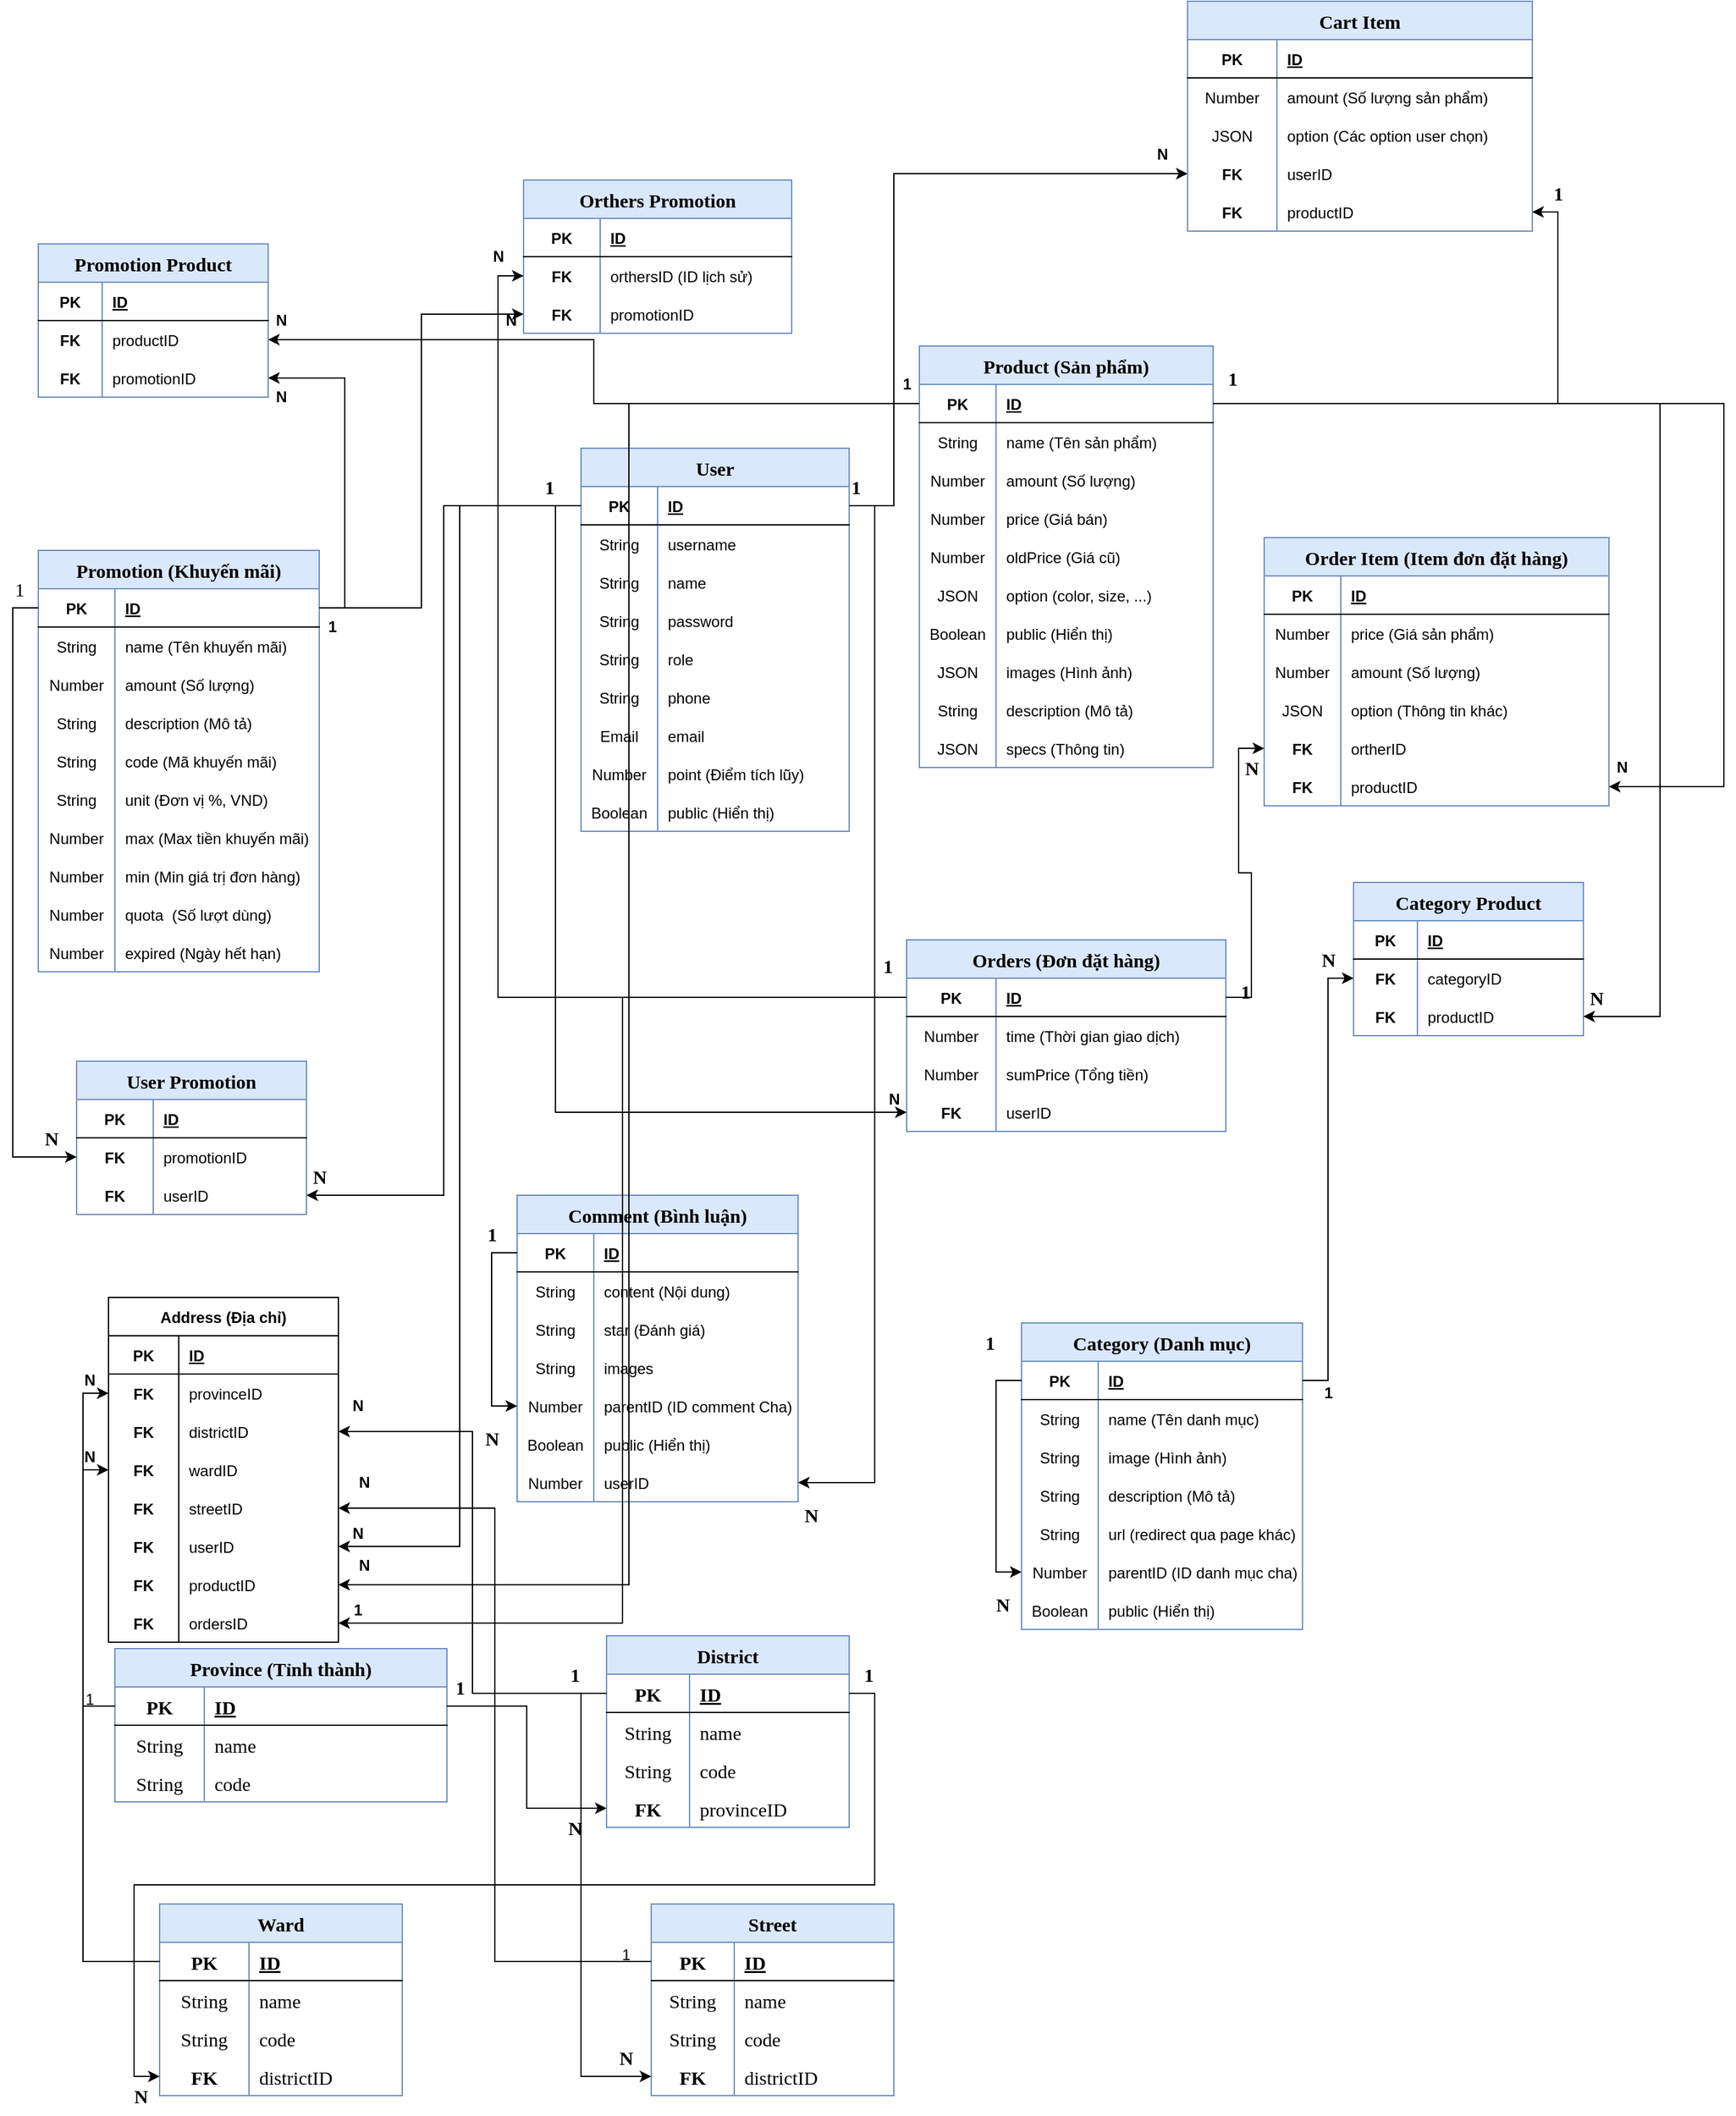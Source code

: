 <mxfile version="20.6.0" type="device"><diagram id="rVORjBsTcmRWMSQEL7v-" name="Page-1"><mxGraphModel dx="1295" dy="2088" grid="1" gridSize="10" guides="1" tooltips="1" connect="1" arrows="1" fold="1" page="1" pageScale="1" pageWidth="850" pageHeight="1100" math="0" shadow="0"><root><mxCell id="0"/><mxCell id="1" parent="0"/><mxCell id="cRmwJnJ5sYE6tpZkm05--2" value="Promotion Product" style="shape=table;startSize=30;container=1;collapsible=1;childLayout=tableLayout;fixedRows=1;rowLines=0;fontStyle=1;align=center;resizeLast=1;fontSize=15;fontFamily=Times New Roman;fillColor=#dae8fc;strokeColor=#6c8ebf;" parent="1" vertex="1"><mxGeometry x="50" y="80" width="180" height="120" as="geometry"/></mxCell><mxCell id="cRmwJnJ5sYE6tpZkm05--3" value="" style="shape=tableRow;horizontal=0;startSize=0;swimlaneHead=0;swimlaneBody=0;fillColor=none;collapsible=0;dropTarget=0;points=[[0,0.5],[1,0.5]];portConstraint=eastwest;top=0;left=0;right=0;bottom=1;" parent="cRmwJnJ5sYE6tpZkm05--2" vertex="1"><mxGeometry y="30" width="180" height="30" as="geometry"/></mxCell><mxCell id="cRmwJnJ5sYE6tpZkm05--4" value="PK" style="shape=partialRectangle;connectable=0;fillColor=none;top=0;left=0;bottom=0;right=0;fontStyle=1;overflow=hidden;" parent="cRmwJnJ5sYE6tpZkm05--3" vertex="1"><mxGeometry width="50" height="30" as="geometry"><mxRectangle width="50" height="30" as="alternateBounds"/></mxGeometry></mxCell><mxCell id="cRmwJnJ5sYE6tpZkm05--5" value="ID" style="shape=partialRectangle;connectable=0;fillColor=none;top=0;left=0;bottom=0;right=0;align=left;spacingLeft=6;fontStyle=5;overflow=hidden;" parent="cRmwJnJ5sYE6tpZkm05--3" vertex="1"><mxGeometry x="50" width="130" height="30" as="geometry"><mxRectangle width="130" height="30" as="alternateBounds"/></mxGeometry></mxCell><mxCell id="cRmwJnJ5sYE6tpZkm05--6" value="" style="shape=tableRow;horizontal=0;startSize=0;swimlaneHead=0;swimlaneBody=0;fillColor=none;collapsible=0;dropTarget=0;points=[[0,0.5],[1,0.5]];portConstraint=eastwest;top=0;left=0;right=0;bottom=0;" parent="cRmwJnJ5sYE6tpZkm05--2" vertex="1"><mxGeometry y="60" width="180" height="30" as="geometry"/></mxCell><mxCell id="cRmwJnJ5sYE6tpZkm05--7" value="FK" style="shape=partialRectangle;connectable=0;fillColor=none;top=0;left=0;bottom=0;right=0;editable=1;overflow=hidden;fontStyle=1" parent="cRmwJnJ5sYE6tpZkm05--6" vertex="1"><mxGeometry width="50" height="30" as="geometry"><mxRectangle width="50" height="30" as="alternateBounds"/></mxGeometry></mxCell><mxCell id="cRmwJnJ5sYE6tpZkm05--8" value="productID" style="shape=partialRectangle;connectable=0;fillColor=none;top=0;left=0;bottom=0;right=0;align=left;spacingLeft=6;overflow=hidden;" parent="cRmwJnJ5sYE6tpZkm05--6" vertex="1"><mxGeometry x="50" width="130" height="30" as="geometry"><mxRectangle width="130" height="30" as="alternateBounds"/></mxGeometry></mxCell><mxCell id="cRmwJnJ5sYE6tpZkm05--9" value="" style="shape=tableRow;horizontal=0;startSize=0;swimlaneHead=0;swimlaneBody=0;fillColor=none;collapsible=0;dropTarget=0;points=[[0,0.5],[1,0.5]];portConstraint=eastwest;top=0;left=0;right=0;bottom=0;" parent="cRmwJnJ5sYE6tpZkm05--2" vertex="1"><mxGeometry y="90" width="180" height="30" as="geometry"/></mxCell><mxCell id="cRmwJnJ5sYE6tpZkm05--10" value="FK" style="shape=partialRectangle;connectable=0;fillColor=none;top=0;left=0;bottom=0;right=0;editable=1;overflow=hidden;fontStyle=1" parent="cRmwJnJ5sYE6tpZkm05--9" vertex="1"><mxGeometry width="50" height="30" as="geometry"><mxRectangle width="50" height="30" as="alternateBounds"/></mxGeometry></mxCell><mxCell id="cRmwJnJ5sYE6tpZkm05--11" value="promotionID" style="shape=partialRectangle;connectable=0;fillColor=none;top=0;left=0;bottom=0;right=0;align=left;spacingLeft=6;overflow=hidden;" parent="cRmwJnJ5sYE6tpZkm05--9" vertex="1"><mxGeometry x="50" width="130" height="30" as="geometry"><mxRectangle width="130" height="30" as="alternateBounds"/></mxGeometry></mxCell><mxCell id="2wEW7qMRrSr52r-5lAmD-1" value="Cart Item" style="shape=table;startSize=30;container=1;collapsible=1;childLayout=tableLayout;fixedRows=1;rowLines=0;fontStyle=1;align=center;resizeLast=1;fontSize=15;fontFamily=Times New Roman;fillColor=#dae8fc;strokeColor=#6c8ebf;" parent="1" vertex="1"><mxGeometry x="950" y="-110" width="270" height="180" as="geometry"/></mxCell><mxCell id="2wEW7qMRrSr52r-5lAmD-2" value="" style="shape=tableRow;horizontal=0;startSize=0;swimlaneHead=0;swimlaneBody=0;fillColor=none;collapsible=0;dropTarget=0;points=[[0,0.5],[1,0.5]];portConstraint=eastwest;top=0;left=0;right=0;bottom=1;" parent="2wEW7qMRrSr52r-5lAmD-1" vertex="1"><mxGeometry y="30" width="270" height="30" as="geometry"/></mxCell><mxCell id="2wEW7qMRrSr52r-5lAmD-3" value="PK" style="shape=partialRectangle;connectable=0;fillColor=none;top=0;left=0;bottom=0;right=0;fontStyle=1;overflow=hidden;" parent="2wEW7qMRrSr52r-5lAmD-2" vertex="1"><mxGeometry width="70" height="30" as="geometry"><mxRectangle width="70" height="30" as="alternateBounds"/></mxGeometry></mxCell><mxCell id="2wEW7qMRrSr52r-5lAmD-4" value="ID" style="shape=partialRectangle;connectable=0;fillColor=none;top=0;left=0;bottom=0;right=0;align=left;spacingLeft=6;fontStyle=5;overflow=hidden;" parent="2wEW7qMRrSr52r-5lAmD-2" vertex="1"><mxGeometry x="70" width="200" height="30" as="geometry"><mxRectangle width="200" height="30" as="alternateBounds"/></mxGeometry></mxCell><mxCell id="2wEW7qMRrSr52r-5lAmD-5" value="" style="shape=tableRow;horizontal=0;startSize=0;swimlaneHead=0;swimlaneBody=0;fillColor=none;collapsible=0;dropTarget=0;points=[[0,0.5],[1,0.5]];portConstraint=eastwest;top=0;left=0;right=0;bottom=0;" parent="2wEW7qMRrSr52r-5lAmD-1" vertex="1"><mxGeometry y="60" width="270" height="30" as="geometry"/></mxCell><mxCell id="2wEW7qMRrSr52r-5lAmD-6" value="Number" style="shape=partialRectangle;connectable=0;fillColor=none;top=0;left=0;bottom=0;right=0;editable=1;overflow=hidden;" parent="2wEW7qMRrSr52r-5lAmD-5" vertex="1"><mxGeometry width="70" height="30" as="geometry"><mxRectangle width="70" height="30" as="alternateBounds"/></mxGeometry></mxCell><mxCell id="2wEW7qMRrSr52r-5lAmD-7" value="amount (Số lượng sản phẩm)" style="shape=partialRectangle;connectable=0;fillColor=none;top=0;left=0;bottom=0;right=0;align=left;spacingLeft=6;overflow=hidden;" parent="2wEW7qMRrSr52r-5lAmD-5" vertex="1"><mxGeometry x="70" width="200" height="30" as="geometry"><mxRectangle width="200" height="30" as="alternateBounds"/></mxGeometry></mxCell><mxCell id="2wEW7qMRrSr52r-5lAmD-8" value="" style="shape=tableRow;horizontal=0;startSize=0;swimlaneHead=0;swimlaneBody=0;fillColor=none;collapsible=0;dropTarget=0;points=[[0,0.5],[1,0.5]];portConstraint=eastwest;top=0;left=0;right=0;bottom=0;" parent="2wEW7qMRrSr52r-5lAmD-1" vertex="1"><mxGeometry y="90" width="270" height="30" as="geometry"/></mxCell><mxCell id="2wEW7qMRrSr52r-5lAmD-9" value="JSON" style="shape=partialRectangle;connectable=0;fillColor=none;top=0;left=0;bottom=0;right=0;editable=1;overflow=hidden;" parent="2wEW7qMRrSr52r-5lAmD-8" vertex="1"><mxGeometry width="70" height="30" as="geometry"><mxRectangle width="70" height="30" as="alternateBounds"/></mxGeometry></mxCell><mxCell id="2wEW7qMRrSr52r-5lAmD-10" value="option (Các option user chọn)" style="shape=partialRectangle;connectable=0;fillColor=none;top=0;left=0;bottom=0;right=0;align=left;spacingLeft=6;overflow=hidden;" parent="2wEW7qMRrSr52r-5lAmD-8" vertex="1"><mxGeometry x="70" width="200" height="30" as="geometry"><mxRectangle width="200" height="30" as="alternateBounds"/></mxGeometry></mxCell><mxCell id="2wEW7qMRrSr52r-5lAmD-11" value="" style="shape=tableRow;horizontal=0;startSize=0;swimlaneHead=0;swimlaneBody=0;fillColor=none;collapsible=0;dropTarget=0;points=[[0,0.5],[1,0.5]];portConstraint=eastwest;top=0;left=0;right=0;bottom=0;" parent="2wEW7qMRrSr52r-5lAmD-1" vertex="1"><mxGeometry y="120" width="270" height="30" as="geometry"/></mxCell><mxCell id="2wEW7qMRrSr52r-5lAmD-12" value="FK" style="shape=partialRectangle;connectable=0;fillColor=none;top=0;left=0;bottom=0;right=0;editable=1;overflow=hidden;fontStyle=1" parent="2wEW7qMRrSr52r-5lAmD-11" vertex="1"><mxGeometry width="70" height="30" as="geometry"><mxRectangle width="70" height="30" as="alternateBounds"/></mxGeometry></mxCell><mxCell id="2wEW7qMRrSr52r-5lAmD-13" value="userID" style="shape=partialRectangle;connectable=0;fillColor=none;top=0;left=0;bottom=0;right=0;align=left;spacingLeft=6;overflow=hidden;" parent="2wEW7qMRrSr52r-5lAmD-11" vertex="1"><mxGeometry x="70" width="200" height="30" as="geometry"><mxRectangle width="200" height="30" as="alternateBounds"/></mxGeometry></mxCell><mxCell id="2wEW7qMRrSr52r-5lAmD-320" value="" style="shape=tableRow;horizontal=0;startSize=0;swimlaneHead=0;swimlaneBody=0;fillColor=none;collapsible=0;dropTarget=0;points=[[0,0.5],[1,0.5]];portConstraint=eastwest;top=0;left=0;right=0;bottom=0;" parent="2wEW7qMRrSr52r-5lAmD-1" vertex="1"><mxGeometry y="150" width="270" height="30" as="geometry"/></mxCell><mxCell id="2wEW7qMRrSr52r-5lAmD-321" value="FK" style="shape=partialRectangle;connectable=0;fillColor=none;top=0;left=0;bottom=0;right=0;editable=1;overflow=hidden;fontStyle=1" parent="2wEW7qMRrSr52r-5lAmD-320" vertex="1"><mxGeometry width="70" height="30" as="geometry"><mxRectangle width="70" height="30" as="alternateBounds"/></mxGeometry></mxCell><mxCell id="2wEW7qMRrSr52r-5lAmD-322" value="productID" style="shape=partialRectangle;connectable=0;fillColor=none;top=0;left=0;bottom=0;right=0;align=left;spacingLeft=6;overflow=hidden;" parent="2wEW7qMRrSr52r-5lAmD-320" vertex="1"><mxGeometry x="70" width="200" height="30" as="geometry"><mxRectangle width="200" height="30" as="alternateBounds"/></mxGeometry></mxCell><mxCell id="2wEW7qMRrSr52r-5lAmD-15" value="Product (Sản phẩm)" style="shape=table;startSize=30;container=1;collapsible=1;childLayout=tableLayout;fixedRows=1;rowLines=0;fontStyle=1;align=center;resizeLast=1;fontSize=15;fontFamily=Times New Roman;fillColor=#dae8fc;strokeColor=#6c8ebf;" parent="1" vertex="1"><mxGeometry x="740" y="160" width="230" height="330" as="geometry"/></mxCell><mxCell id="2wEW7qMRrSr52r-5lAmD-16" value="" style="shape=tableRow;horizontal=0;startSize=0;swimlaneHead=0;swimlaneBody=0;fillColor=none;collapsible=0;dropTarget=0;points=[[0,0.5],[1,0.5]];portConstraint=eastwest;top=0;left=0;right=0;bottom=1;" parent="2wEW7qMRrSr52r-5lAmD-15" vertex="1"><mxGeometry y="30" width="230" height="30" as="geometry"/></mxCell><mxCell id="2wEW7qMRrSr52r-5lAmD-17" value="PK" style="shape=partialRectangle;connectable=0;fillColor=none;top=0;left=0;bottom=0;right=0;fontStyle=1;overflow=hidden;" parent="2wEW7qMRrSr52r-5lAmD-16" vertex="1"><mxGeometry width="60" height="30" as="geometry"><mxRectangle width="60" height="30" as="alternateBounds"/></mxGeometry></mxCell><mxCell id="2wEW7qMRrSr52r-5lAmD-18" value="ID" style="shape=partialRectangle;connectable=0;fillColor=none;top=0;left=0;bottom=0;right=0;align=left;spacingLeft=6;fontStyle=5;overflow=hidden;" parent="2wEW7qMRrSr52r-5lAmD-16" vertex="1"><mxGeometry x="60" width="170" height="30" as="geometry"><mxRectangle width="170" height="30" as="alternateBounds"/></mxGeometry></mxCell><mxCell id="2wEW7qMRrSr52r-5lAmD-19" value="" style="shape=tableRow;horizontal=0;startSize=0;swimlaneHead=0;swimlaneBody=0;fillColor=none;collapsible=0;dropTarget=0;points=[[0,0.5],[1,0.5]];portConstraint=eastwest;top=0;left=0;right=0;bottom=0;" parent="2wEW7qMRrSr52r-5lAmD-15" vertex="1"><mxGeometry y="60" width="230" height="30" as="geometry"/></mxCell><mxCell id="2wEW7qMRrSr52r-5lAmD-20" value="String" style="shape=partialRectangle;connectable=0;fillColor=none;top=0;left=0;bottom=0;right=0;editable=1;overflow=hidden;" parent="2wEW7qMRrSr52r-5lAmD-19" vertex="1"><mxGeometry width="60" height="30" as="geometry"><mxRectangle width="60" height="30" as="alternateBounds"/></mxGeometry></mxCell><mxCell id="2wEW7qMRrSr52r-5lAmD-21" value="name (Tên sản phẩm)" style="shape=partialRectangle;connectable=0;fillColor=none;top=0;left=0;bottom=0;right=0;align=left;spacingLeft=6;overflow=hidden;labelBorderColor=none;" parent="2wEW7qMRrSr52r-5lAmD-19" vertex="1"><mxGeometry x="60" width="170" height="30" as="geometry"><mxRectangle width="170" height="30" as="alternateBounds"/></mxGeometry></mxCell><mxCell id="2wEW7qMRrSr52r-5lAmD-22" value="" style="shape=tableRow;horizontal=0;startSize=0;swimlaneHead=0;swimlaneBody=0;fillColor=none;collapsible=0;dropTarget=0;points=[[0,0.5],[1,0.5]];portConstraint=eastwest;top=0;left=0;right=0;bottom=0;" parent="2wEW7qMRrSr52r-5lAmD-15" vertex="1"><mxGeometry y="90" width="230" height="30" as="geometry"/></mxCell><mxCell id="2wEW7qMRrSr52r-5lAmD-23" value="Number" style="shape=partialRectangle;connectable=0;fillColor=none;top=0;left=0;bottom=0;right=0;editable=1;overflow=hidden;" parent="2wEW7qMRrSr52r-5lAmD-22" vertex="1"><mxGeometry width="60" height="30" as="geometry"><mxRectangle width="60" height="30" as="alternateBounds"/></mxGeometry></mxCell><mxCell id="2wEW7qMRrSr52r-5lAmD-24" value="amount (Số lượng)" style="shape=partialRectangle;connectable=0;fillColor=none;top=0;left=0;bottom=0;right=0;align=left;spacingLeft=6;overflow=hidden;" parent="2wEW7qMRrSr52r-5lAmD-22" vertex="1"><mxGeometry x="60" width="170" height="30" as="geometry"><mxRectangle width="170" height="30" as="alternateBounds"/></mxGeometry></mxCell><mxCell id="2wEW7qMRrSr52r-5lAmD-25" value="" style="shape=tableRow;horizontal=0;startSize=0;swimlaneHead=0;swimlaneBody=0;fillColor=none;collapsible=0;dropTarget=0;points=[[0,0.5],[1,0.5]];portConstraint=eastwest;top=0;left=0;right=0;bottom=0;" parent="2wEW7qMRrSr52r-5lAmD-15" vertex="1"><mxGeometry y="120" width="230" height="30" as="geometry"/></mxCell><mxCell id="2wEW7qMRrSr52r-5lAmD-26" value="Number" style="shape=partialRectangle;connectable=0;fillColor=none;top=0;left=0;bottom=0;right=0;editable=1;overflow=hidden;" parent="2wEW7qMRrSr52r-5lAmD-25" vertex="1"><mxGeometry width="60" height="30" as="geometry"><mxRectangle width="60" height="30" as="alternateBounds"/></mxGeometry></mxCell><mxCell id="2wEW7qMRrSr52r-5lAmD-27" value="price (Giá bán)" style="shape=partialRectangle;connectable=0;fillColor=none;top=0;left=0;bottom=0;right=0;align=left;spacingLeft=6;overflow=hidden;" parent="2wEW7qMRrSr52r-5lAmD-25" vertex="1"><mxGeometry x="60" width="170" height="30" as="geometry"><mxRectangle width="170" height="30" as="alternateBounds"/></mxGeometry></mxCell><mxCell id="2wEW7qMRrSr52r-5lAmD-151" value="" style="shape=tableRow;horizontal=0;startSize=0;swimlaneHead=0;swimlaneBody=0;fillColor=none;collapsible=0;dropTarget=0;points=[[0,0.5],[1,0.5]];portConstraint=eastwest;top=0;left=0;right=0;bottom=0;" parent="2wEW7qMRrSr52r-5lAmD-15" vertex="1"><mxGeometry y="150" width="230" height="30" as="geometry"/></mxCell><mxCell id="2wEW7qMRrSr52r-5lAmD-152" value="Number" style="shape=partialRectangle;connectable=0;fillColor=none;top=0;left=0;bottom=0;right=0;editable=1;overflow=hidden;" parent="2wEW7qMRrSr52r-5lAmD-151" vertex="1"><mxGeometry width="60" height="30" as="geometry"><mxRectangle width="60" height="30" as="alternateBounds"/></mxGeometry></mxCell><mxCell id="2wEW7qMRrSr52r-5lAmD-153" value="oldPrice (Giá cũ)" style="shape=partialRectangle;connectable=0;fillColor=none;top=0;left=0;bottom=0;right=0;align=left;spacingLeft=6;overflow=hidden;" parent="2wEW7qMRrSr52r-5lAmD-151" vertex="1"><mxGeometry x="60" width="170" height="30" as="geometry"><mxRectangle width="170" height="30" as="alternateBounds"/></mxGeometry></mxCell><mxCell id="2wEW7qMRrSr52r-5lAmD-154" value="" style="shape=tableRow;horizontal=0;startSize=0;swimlaneHead=0;swimlaneBody=0;fillColor=none;collapsible=0;dropTarget=0;points=[[0,0.5],[1,0.5]];portConstraint=eastwest;top=0;left=0;right=0;bottom=0;" parent="2wEW7qMRrSr52r-5lAmD-15" vertex="1"><mxGeometry y="180" width="230" height="30" as="geometry"/></mxCell><mxCell id="2wEW7qMRrSr52r-5lAmD-155" value="JSON" style="shape=partialRectangle;connectable=0;fillColor=none;top=0;left=0;bottom=0;right=0;editable=1;overflow=hidden;" parent="2wEW7qMRrSr52r-5lAmD-154" vertex="1"><mxGeometry width="60" height="30" as="geometry"><mxRectangle width="60" height="30" as="alternateBounds"/></mxGeometry></mxCell><mxCell id="2wEW7qMRrSr52r-5lAmD-156" value="option (color, size, ...)" style="shape=partialRectangle;connectable=0;fillColor=none;top=0;left=0;bottom=0;right=0;align=left;spacingLeft=6;overflow=hidden;" parent="2wEW7qMRrSr52r-5lAmD-154" vertex="1"><mxGeometry x="60" width="170" height="30" as="geometry"><mxRectangle width="170" height="30" as="alternateBounds"/></mxGeometry></mxCell><mxCell id="2wEW7qMRrSr52r-5lAmD-157" value="" style="shape=tableRow;horizontal=0;startSize=0;swimlaneHead=0;swimlaneBody=0;fillColor=none;collapsible=0;dropTarget=0;points=[[0,0.5],[1,0.5]];portConstraint=eastwest;top=0;left=0;right=0;bottom=0;" parent="2wEW7qMRrSr52r-5lAmD-15" vertex="1"><mxGeometry y="210" width="230" height="30" as="geometry"/></mxCell><mxCell id="2wEW7qMRrSr52r-5lAmD-158" value="Boolean" style="shape=partialRectangle;connectable=0;fillColor=none;top=0;left=0;bottom=0;right=0;editable=1;overflow=hidden;" parent="2wEW7qMRrSr52r-5lAmD-157" vertex="1"><mxGeometry width="60" height="30" as="geometry"><mxRectangle width="60" height="30" as="alternateBounds"/></mxGeometry></mxCell><mxCell id="2wEW7qMRrSr52r-5lAmD-159" value="public (Hiển thị)" style="shape=partialRectangle;connectable=0;fillColor=none;top=0;left=0;bottom=0;right=0;align=left;spacingLeft=6;overflow=hidden;" parent="2wEW7qMRrSr52r-5lAmD-157" vertex="1"><mxGeometry x="60" width="170" height="30" as="geometry"><mxRectangle width="170" height="30" as="alternateBounds"/></mxGeometry></mxCell><mxCell id="2wEW7qMRrSr52r-5lAmD-160" value="" style="shape=tableRow;horizontal=0;startSize=0;swimlaneHead=0;swimlaneBody=0;fillColor=none;collapsible=0;dropTarget=0;points=[[0,0.5],[1,0.5]];portConstraint=eastwest;top=0;left=0;right=0;bottom=0;" parent="2wEW7qMRrSr52r-5lAmD-15" vertex="1"><mxGeometry y="240" width="230" height="30" as="geometry"/></mxCell><mxCell id="2wEW7qMRrSr52r-5lAmD-161" value="JSON" style="shape=partialRectangle;connectable=0;fillColor=none;top=0;left=0;bottom=0;right=0;editable=1;overflow=hidden;" parent="2wEW7qMRrSr52r-5lAmD-160" vertex="1"><mxGeometry width="60" height="30" as="geometry"><mxRectangle width="60" height="30" as="alternateBounds"/></mxGeometry></mxCell><mxCell id="2wEW7qMRrSr52r-5lAmD-162" value="images (Hình ảnh)" style="shape=partialRectangle;connectable=0;fillColor=none;top=0;left=0;bottom=0;right=0;align=left;spacingLeft=6;overflow=hidden;" parent="2wEW7qMRrSr52r-5lAmD-160" vertex="1"><mxGeometry x="60" width="170" height="30" as="geometry"><mxRectangle width="170" height="30" as="alternateBounds"/></mxGeometry></mxCell><mxCell id="2wEW7qMRrSr52r-5lAmD-188" value="" style="shape=tableRow;horizontal=0;startSize=0;swimlaneHead=0;swimlaneBody=0;fillColor=none;collapsible=0;dropTarget=0;points=[[0,0.5],[1,0.5]];portConstraint=eastwest;top=0;left=0;right=0;bottom=0;" parent="2wEW7qMRrSr52r-5lAmD-15" vertex="1"><mxGeometry y="270" width="230" height="30" as="geometry"/></mxCell><mxCell id="2wEW7qMRrSr52r-5lAmD-189" value="String" style="shape=partialRectangle;connectable=0;fillColor=none;top=0;left=0;bottom=0;right=0;editable=1;overflow=hidden;" parent="2wEW7qMRrSr52r-5lAmD-188" vertex="1"><mxGeometry width="60" height="30" as="geometry"><mxRectangle width="60" height="30" as="alternateBounds"/></mxGeometry></mxCell><mxCell id="2wEW7qMRrSr52r-5lAmD-190" value="description (Mô tả)" style="shape=partialRectangle;connectable=0;fillColor=none;top=0;left=0;bottom=0;right=0;align=left;spacingLeft=6;overflow=hidden;" parent="2wEW7qMRrSr52r-5lAmD-188" vertex="1"><mxGeometry x="60" width="170" height="30" as="geometry"><mxRectangle width="170" height="30" as="alternateBounds"/></mxGeometry></mxCell><mxCell id="cssOaA3PxD2J_Jzf8Xwf-81" value="" style="shape=tableRow;horizontal=0;startSize=0;swimlaneHead=0;swimlaneBody=0;fillColor=none;collapsible=0;dropTarget=0;points=[[0,0.5],[1,0.5]];portConstraint=eastwest;top=0;left=0;right=0;bottom=0;" vertex="1" parent="2wEW7qMRrSr52r-5lAmD-15"><mxGeometry y="300" width="230" height="30" as="geometry"/></mxCell><mxCell id="cssOaA3PxD2J_Jzf8Xwf-82" value="JSON" style="shape=partialRectangle;connectable=0;fillColor=none;top=0;left=0;bottom=0;right=0;editable=1;overflow=hidden;" vertex="1" parent="cssOaA3PxD2J_Jzf8Xwf-81"><mxGeometry width="60" height="30" as="geometry"><mxRectangle width="60" height="30" as="alternateBounds"/></mxGeometry></mxCell><mxCell id="cssOaA3PxD2J_Jzf8Xwf-83" value="specs (Thông tin)" style="shape=partialRectangle;connectable=0;fillColor=none;top=0;left=0;bottom=0;right=0;align=left;spacingLeft=6;overflow=hidden;" vertex="1" parent="cssOaA3PxD2J_Jzf8Xwf-81"><mxGeometry x="60" width="170" height="30" as="geometry"><mxRectangle width="170" height="30" as="alternateBounds"/></mxGeometry></mxCell><mxCell id="2wEW7qMRrSr52r-5lAmD-29" value="Orthers Promotion" style="shape=table;startSize=30;container=1;collapsible=1;childLayout=tableLayout;fixedRows=1;rowLines=0;fontStyle=1;align=center;resizeLast=1;fontSize=15;fontFamily=Times New Roman;fillColor=#dae8fc;strokeColor=#6c8ebf;" parent="1" vertex="1"><mxGeometry x="430" y="30" width="210" height="120" as="geometry"/></mxCell><mxCell id="2wEW7qMRrSr52r-5lAmD-30" value="" style="shape=tableRow;horizontal=0;startSize=0;swimlaneHead=0;swimlaneBody=0;fillColor=none;collapsible=0;dropTarget=0;points=[[0,0.5],[1,0.5]];portConstraint=eastwest;top=0;left=0;right=0;bottom=1;" parent="2wEW7qMRrSr52r-5lAmD-29" vertex="1"><mxGeometry y="30" width="210" height="30" as="geometry"/></mxCell><mxCell id="2wEW7qMRrSr52r-5lAmD-31" value="PK" style="shape=partialRectangle;connectable=0;fillColor=none;top=0;left=0;bottom=0;right=0;fontStyle=1;overflow=hidden;" parent="2wEW7qMRrSr52r-5lAmD-30" vertex="1"><mxGeometry width="60" height="30" as="geometry"><mxRectangle width="60" height="30" as="alternateBounds"/></mxGeometry></mxCell><mxCell id="2wEW7qMRrSr52r-5lAmD-32" value="ID" style="shape=partialRectangle;connectable=0;fillColor=none;top=0;left=0;bottom=0;right=0;align=left;spacingLeft=6;fontStyle=5;overflow=hidden;" parent="2wEW7qMRrSr52r-5lAmD-30" vertex="1"><mxGeometry x="60" width="150" height="30" as="geometry"><mxRectangle width="150" height="30" as="alternateBounds"/></mxGeometry></mxCell><mxCell id="2wEW7qMRrSr52r-5lAmD-33" value="" style="shape=tableRow;horizontal=0;startSize=0;swimlaneHead=0;swimlaneBody=0;fillColor=none;collapsible=0;dropTarget=0;points=[[0,0.5],[1,0.5]];portConstraint=eastwest;top=0;left=0;right=0;bottom=0;" parent="2wEW7qMRrSr52r-5lAmD-29" vertex="1"><mxGeometry y="60" width="210" height="30" as="geometry"/></mxCell><mxCell id="2wEW7qMRrSr52r-5lAmD-34" value="FK" style="shape=partialRectangle;connectable=0;fillColor=none;top=0;left=0;bottom=0;right=0;editable=1;overflow=hidden;fontStyle=1" parent="2wEW7qMRrSr52r-5lAmD-33" vertex="1"><mxGeometry width="60" height="30" as="geometry"><mxRectangle width="60" height="30" as="alternateBounds"/></mxGeometry></mxCell><mxCell id="2wEW7qMRrSr52r-5lAmD-35" value="orthersID (ID lịch sử)" style="shape=partialRectangle;connectable=0;fillColor=none;top=0;left=0;bottom=0;right=0;align=left;spacingLeft=6;overflow=hidden;" parent="2wEW7qMRrSr52r-5lAmD-33" vertex="1"><mxGeometry x="60" width="150" height="30" as="geometry"><mxRectangle width="150" height="30" as="alternateBounds"/></mxGeometry></mxCell><mxCell id="2wEW7qMRrSr52r-5lAmD-36" value="" style="shape=tableRow;horizontal=0;startSize=0;swimlaneHead=0;swimlaneBody=0;fillColor=none;collapsible=0;dropTarget=0;points=[[0,0.5],[1,0.5]];portConstraint=eastwest;top=0;left=0;right=0;bottom=0;" parent="2wEW7qMRrSr52r-5lAmD-29" vertex="1"><mxGeometry y="90" width="210" height="30" as="geometry"/></mxCell><mxCell id="2wEW7qMRrSr52r-5lAmD-37" value="FK" style="shape=partialRectangle;connectable=0;fillColor=none;top=0;left=0;bottom=0;right=0;editable=1;overflow=hidden;fontStyle=1" parent="2wEW7qMRrSr52r-5lAmD-36" vertex="1"><mxGeometry width="60" height="30" as="geometry"><mxRectangle width="60" height="30" as="alternateBounds"/></mxGeometry></mxCell><mxCell id="2wEW7qMRrSr52r-5lAmD-38" value="promotionID " style="shape=partialRectangle;connectable=0;fillColor=none;top=0;left=0;bottom=0;right=0;align=left;spacingLeft=6;overflow=hidden;" parent="2wEW7qMRrSr52r-5lAmD-36" vertex="1"><mxGeometry x="60" width="150" height="30" as="geometry"><mxRectangle width="150" height="30" as="alternateBounds"/></mxGeometry></mxCell><mxCell id="2wEW7qMRrSr52r-5lAmD-43" value="Promotion (Khuyến mãi)" style="shape=table;startSize=30;container=1;collapsible=1;childLayout=tableLayout;fixedRows=1;rowLines=0;fontStyle=1;align=center;resizeLast=1;fontSize=15;fontFamily=Times New Roman;fillColor=#dae8fc;strokeColor=#6c8ebf;" parent="1" vertex="1"><mxGeometry x="50" y="320" width="220" height="330" as="geometry"/></mxCell><mxCell id="2wEW7qMRrSr52r-5lAmD-44" value="" style="shape=tableRow;horizontal=0;startSize=0;swimlaneHead=0;swimlaneBody=0;fillColor=none;collapsible=0;dropTarget=0;points=[[0,0.5],[1,0.5]];portConstraint=eastwest;top=0;left=0;right=0;bottom=1;" parent="2wEW7qMRrSr52r-5lAmD-43" vertex="1"><mxGeometry y="30" width="220" height="30" as="geometry"/></mxCell><mxCell id="2wEW7qMRrSr52r-5lAmD-45" value="PK" style="shape=partialRectangle;connectable=0;fillColor=none;top=0;left=0;bottom=0;right=0;fontStyle=1;overflow=hidden;" parent="2wEW7qMRrSr52r-5lAmD-44" vertex="1"><mxGeometry width="60" height="30" as="geometry"><mxRectangle width="60" height="30" as="alternateBounds"/></mxGeometry></mxCell><mxCell id="2wEW7qMRrSr52r-5lAmD-46" value="ID" style="shape=partialRectangle;connectable=0;fillColor=none;top=0;left=0;bottom=0;right=0;align=left;spacingLeft=6;fontStyle=5;overflow=hidden;" parent="2wEW7qMRrSr52r-5lAmD-44" vertex="1"><mxGeometry x="60" width="160" height="30" as="geometry"><mxRectangle width="160" height="30" as="alternateBounds"/></mxGeometry></mxCell><mxCell id="2wEW7qMRrSr52r-5lAmD-47" value="" style="shape=tableRow;horizontal=0;startSize=0;swimlaneHead=0;swimlaneBody=0;fillColor=none;collapsible=0;dropTarget=0;points=[[0,0.5],[1,0.5]];portConstraint=eastwest;top=0;left=0;right=0;bottom=0;" parent="2wEW7qMRrSr52r-5lAmD-43" vertex="1"><mxGeometry y="60" width="220" height="30" as="geometry"/></mxCell><mxCell id="2wEW7qMRrSr52r-5lAmD-48" value="String" style="shape=partialRectangle;connectable=0;fillColor=none;top=0;left=0;bottom=0;right=0;editable=1;overflow=hidden;" parent="2wEW7qMRrSr52r-5lAmD-47" vertex="1"><mxGeometry width="60" height="30" as="geometry"><mxRectangle width="60" height="30" as="alternateBounds"/></mxGeometry></mxCell><mxCell id="2wEW7qMRrSr52r-5lAmD-49" value="name (Tên khuyến mãi)" style="shape=partialRectangle;connectable=0;fillColor=none;top=0;left=0;bottom=0;right=0;align=left;spacingLeft=6;overflow=hidden;" parent="2wEW7qMRrSr52r-5lAmD-47" vertex="1"><mxGeometry x="60" width="160" height="30" as="geometry"><mxRectangle width="160" height="30" as="alternateBounds"/></mxGeometry></mxCell><mxCell id="2wEW7qMRrSr52r-5lAmD-50" value="" style="shape=tableRow;horizontal=0;startSize=0;swimlaneHead=0;swimlaneBody=0;fillColor=none;collapsible=0;dropTarget=0;points=[[0,0.5],[1,0.5]];portConstraint=eastwest;top=0;left=0;right=0;bottom=0;" parent="2wEW7qMRrSr52r-5lAmD-43" vertex="1"><mxGeometry y="90" width="220" height="30" as="geometry"/></mxCell><mxCell id="2wEW7qMRrSr52r-5lAmD-51" value="Number" style="shape=partialRectangle;connectable=0;fillColor=none;top=0;left=0;bottom=0;right=0;editable=1;overflow=hidden;" parent="2wEW7qMRrSr52r-5lAmD-50" vertex="1"><mxGeometry width="60" height="30" as="geometry"><mxRectangle width="60" height="30" as="alternateBounds"/></mxGeometry></mxCell><mxCell id="2wEW7qMRrSr52r-5lAmD-52" value="amount (Số lượng)" style="shape=partialRectangle;connectable=0;fillColor=none;top=0;left=0;bottom=0;right=0;align=left;spacingLeft=6;overflow=hidden;" parent="2wEW7qMRrSr52r-5lAmD-50" vertex="1"><mxGeometry x="60" width="160" height="30" as="geometry"><mxRectangle width="160" height="30" as="alternateBounds"/></mxGeometry></mxCell><mxCell id="2wEW7qMRrSr52r-5lAmD-53" value="" style="shape=tableRow;horizontal=0;startSize=0;swimlaneHead=0;swimlaneBody=0;fillColor=none;collapsible=0;dropTarget=0;points=[[0,0.5],[1,0.5]];portConstraint=eastwest;top=0;left=0;right=0;bottom=0;" parent="2wEW7qMRrSr52r-5lAmD-43" vertex="1"><mxGeometry y="120" width="220" height="30" as="geometry"/></mxCell><mxCell id="2wEW7qMRrSr52r-5lAmD-54" value="String" style="shape=partialRectangle;connectable=0;fillColor=none;top=0;left=0;bottom=0;right=0;editable=1;overflow=hidden;" parent="2wEW7qMRrSr52r-5lAmD-53" vertex="1"><mxGeometry width="60" height="30" as="geometry"><mxRectangle width="60" height="30" as="alternateBounds"/></mxGeometry></mxCell><mxCell id="2wEW7qMRrSr52r-5lAmD-55" value="description (Mô tả)" style="shape=partialRectangle;connectable=0;fillColor=none;top=0;left=0;bottom=0;right=0;align=left;spacingLeft=6;overflow=hidden;" parent="2wEW7qMRrSr52r-5lAmD-53" vertex="1"><mxGeometry x="60" width="160" height="30" as="geometry"><mxRectangle width="160" height="30" as="alternateBounds"/></mxGeometry></mxCell><mxCell id="2wEW7qMRrSr52r-5lAmD-212" value="" style="shape=tableRow;horizontal=0;startSize=0;swimlaneHead=0;swimlaneBody=0;fillColor=none;collapsible=0;dropTarget=0;points=[[0,0.5],[1,0.5]];portConstraint=eastwest;top=0;left=0;right=0;bottom=0;" parent="2wEW7qMRrSr52r-5lAmD-43" vertex="1"><mxGeometry y="150" width="220" height="30" as="geometry"/></mxCell><mxCell id="2wEW7qMRrSr52r-5lAmD-213" value="String" style="shape=partialRectangle;connectable=0;fillColor=none;top=0;left=0;bottom=0;right=0;editable=1;overflow=hidden;" parent="2wEW7qMRrSr52r-5lAmD-212" vertex="1"><mxGeometry width="60" height="30" as="geometry"><mxRectangle width="60" height="30" as="alternateBounds"/></mxGeometry></mxCell><mxCell id="2wEW7qMRrSr52r-5lAmD-214" value="code (Mã khuyến mãi)" style="shape=partialRectangle;connectable=0;fillColor=none;top=0;left=0;bottom=0;right=0;align=left;spacingLeft=6;overflow=hidden;" parent="2wEW7qMRrSr52r-5lAmD-212" vertex="1"><mxGeometry x="60" width="160" height="30" as="geometry"><mxRectangle width="160" height="30" as="alternateBounds"/></mxGeometry></mxCell><mxCell id="2wEW7qMRrSr52r-5lAmD-231" value="" style="shape=tableRow;horizontal=0;startSize=0;swimlaneHead=0;swimlaneBody=0;fillColor=none;collapsible=0;dropTarget=0;points=[[0,0.5],[1,0.5]];portConstraint=eastwest;top=0;left=0;right=0;bottom=0;" parent="2wEW7qMRrSr52r-5lAmD-43" vertex="1"><mxGeometry y="180" width="220" height="30" as="geometry"/></mxCell><mxCell id="2wEW7qMRrSr52r-5lAmD-232" value="String" style="shape=partialRectangle;connectable=0;fillColor=none;top=0;left=0;bottom=0;right=0;editable=1;overflow=hidden;" parent="2wEW7qMRrSr52r-5lAmD-231" vertex="1"><mxGeometry width="60" height="30" as="geometry"><mxRectangle width="60" height="30" as="alternateBounds"/></mxGeometry></mxCell><mxCell id="2wEW7qMRrSr52r-5lAmD-233" value="unit (Đơn vị %, VND)" style="shape=partialRectangle;connectable=0;fillColor=none;top=0;left=0;bottom=0;right=0;align=left;spacingLeft=6;overflow=hidden;" parent="2wEW7qMRrSr52r-5lAmD-231" vertex="1"><mxGeometry x="60" width="160" height="30" as="geometry"><mxRectangle width="160" height="30" as="alternateBounds"/></mxGeometry></mxCell><mxCell id="2wEW7qMRrSr52r-5lAmD-234" value="" style="shape=tableRow;horizontal=0;startSize=0;swimlaneHead=0;swimlaneBody=0;fillColor=none;collapsible=0;dropTarget=0;points=[[0,0.5],[1,0.5]];portConstraint=eastwest;top=0;left=0;right=0;bottom=0;" parent="2wEW7qMRrSr52r-5lAmD-43" vertex="1"><mxGeometry y="210" width="220" height="30" as="geometry"/></mxCell><mxCell id="2wEW7qMRrSr52r-5lAmD-235" value="Number" style="shape=partialRectangle;connectable=0;fillColor=none;top=0;left=0;bottom=0;right=0;editable=1;overflow=hidden;" parent="2wEW7qMRrSr52r-5lAmD-234" vertex="1"><mxGeometry width="60" height="30" as="geometry"><mxRectangle width="60" height="30" as="alternateBounds"/></mxGeometry></mxCell><mxCell id="2wEW7qMRrSr52r-5lAmD-236" value="max (Max tiền khuyến mãi)" style="shape=partialRectangle;connectable=0;fillColor=none;top=0;left=0;bottom=0;right=0;align=left;spacingLeft=6;overflow=hidden;" parent="2wEW7qMRrSr52r-5lAmD-234" vertex="1"><mxGeometry x="60" width="160" height="30" as="geometry"><mxRectangle width="160" height="30" as="alternateBounds"/></mxGeometry></mxCell><mxCell id="2wEW7qMRrSr52r-5lAmD-237" value="" style="shape=tableRow;horizontal=0;startSize=0;swimlaneHead=0;swimlaneBody=0;fillColor=none;collapsible=0;dropTarget=0;points=[[0,0.5],[1,0.5]];portConstraint=eastwest;top=0;left=0;right=0;bottom=0;" parent="2wEW7qMRrSr52r-5lAmD-43" vertex="1"><mxGeometry y="240" width="220" height="30" as="geometry"/></mxCell><mxCell id="2wEW7qMRrSr52r-5lAmD-238" value="Number" style="shape=partialRectangle;connectable=0;fillColor=none;top=0;left=0;bottom=0;right=0;editable=1;overflow=hidden;" parent="2wEW7qMRrSr52r-5lAmD-237" vertex="1"><mxGeometry width="60" height="30" as="geometry"><mxRectangle width="60" height="30" as="alternateBounds"/></mxGeometry></mxCell><mxCell id="2wEW7qMRrSr52r-5lAmD-239" value="min (Min giá trị đơn hàng)" style="shape=partialRectangle;connectable=0;fillColor=none;top=0;left=0;bottom=0;right=0;align=left;spacingLeft=6;overflow=hidden;" parent="2wEW7qMRrSr52r-5lAmD-237" vertex="1"><mxGeometry x="60" width="160" height="30" as="geometry"><mxRectangle width="160" height="30" as="alternateBounds"/></mxGeometry></mxCell><mxCell id="2wEW7qMRrSr52r-5lAmD-240" value="" style="shape=tableRow;horizontal=0;startSize=0;swimlaneHead=0;swimlaneBody=0;fillColor=none;collapsible=0;dropTarget=0;points=[[0,0.5],[1,0.5]];portConstraint=eastwest;top=0;left=0;right=0;bottom=0;" parent="2wEW7qMRrSr52r-5lAmD-43" vertex="1"><mxGeometry y="270" width="220" height="30" as="geometry"/></mxCell><mxCell id="2wEW7qMRrSr52r-5lAmD-241" value="Number" style="shape=partialRectangle;connectable=0;fillColor=none;top=0;left=0;bottom=0;right=0;editable=1;overflow=hidden;" parent="2wEW7qMRrSr52r-5lAmD-240" vertex="1"><mxGeometry width="60" height="30" as="geometry"><mxRectangle width="60" height="30" as="alternateBounds"/></mxGeometry></mxCell><mxCell id="2wEW7qMRrSr52r-5lAmD-242" value="quota  (Số lượt dùng)" style="shape=partialRectangle;connectable=0;fillColor=none;top=0;left=0;bottom=0;right=0;align=left;spacingLeft=6;overflow=hidden;" parent="2wEW7qMRrSr52r-5lAmD-240" vertex="1"><mxGeometry x="60" width="160" height="30" as="geometry"><mxRectangle width="160" height="30" as="alternateBounds"/></mxGeometry></mxCell><mxCell id="2wEW7qMRrSr52r-5lAmD-243" value="" style="shape=tableRow;horizontal=0;startSize=0;swimlaneHead=0;swimlaneBody=0;fillColor=none;collapsible=0;dropTarget=0;points=[[0,0.5],[1,0.5]];portConstraint=eastwest;top=0;left=0;right=0;bottom=0;" parent="2wEW7qMRrSr52r-5lAmD-43" vertex="1"><mxGeometry y="300" width="220" height="30" as="geometry"/></mxCell><mxCell id="2wEW7qMRrSr52r-5lAmD-244" value="Number" style="shape=partialRectangle;connectable=0;fillColor=none;top=0;left=0;bottom=0;right=0;editable=1;overflow=hidden;" parent="2wEW7qMRrSr52r-5lAmD-243" vertex="1"><mxGeometry width="60" height="30" as="geometry"><mxRectangle width="60" height="30" as="alternateBounds"/></mxGeometry></mxCell><mxCell id="2wEW7qMRrSr52r-5lAmD-245" value="expired (Ngày hết hạn)" style="shape=partialRectangle;connectable=0;fillColor=none;top=0;left=0;bottom=0;right=0;align=left;spacingLeft=6;overflow=hidden;" parent="2wEW7qMRrSr52r-5lAmD-243" vertex="1"><mxGeometry x="60" width="160" height="30" as="geometry"><mxRectangle width="160" height="30" as="alternateBounds"/></mxGeometry></mxCell><mxCell id="2wEW7qMRrSr52r-5lAmD-57" value="User" style="shape=table;startSize=30;container=1;collapsible=1;childLayout=tableLayout;fixedRows=1;rowLines=0;fontStyle=1;align=center;resizeLast=1;fontSize=15;fontFamily=Times New Roman;fillColor=#dae8fc;strokeColor=#6c8ebf;" parent="1" vertex="1"><mxGeometry x="475" y="240" width="210" height="300" as="geometry"/></mxCell><mxCell id="2wEW7qMRrSr52r-5lAmD-58" value="" style="shape=tableRow;horizontal=0;startSize=0;swimlaneHead=0;swimlaneBody=0;fillColor=none;collapsible=0;dropTarget=0;points=[[0,0.5],[1,0.5]];portConstraint=eastwest;top=0;left=0;right=0;bottom=1;" parent="2wEW7qMRrSr52r-5lAmD-57" vertex="1"><mxGeometry y="30" width="210" height="30" as="geometry"/></mxCell><mxCell id="2wEW7qMRrSr52r-5lAmD-59" value="PK" style="shape=partialRectangle;connectable=0;fillColor=none;top=0;left=0;bottom=0;right=0;fontStyle=1;overflow=hidden;" parent="2wEW7qMRrSr52r-5lAmD-58" vertex="1"><mxGeometry width="60" height="30" as="geometry"><mxRectangle width="60" height="30" as="alternateBounds"/></mxGeometry></mxCell><mxCell id="2wEW7qMRrSr52r-5lAmD-60" value="ID" style="shape=partialRectangle;connectable=0;fillColor=none;top=0;left=0;bottom=0;right=0;align=left;spacingLeft=6;fontStyle=5;overflow=hidden;" parent="2wEW7qMRrSr52r-5lAmD-58" vertex="1"><mxGeometry x="60" width="150" height="30" as="geometry"><mxRectangle width="150" height="30" as="alternateBounds"/></mxGeometry></mxCell><mxCell id="2wEW7qMRrSr52r-5lAmD-61" value="" style="shape=tableRow;horizontal=0;startSize=0;swimlaneHead=0;swimlaneBody=0;fillColor=none;collapsible=0;dropTarget=0;points=[[0,0.5],[1,0.5]];portConstraint=eastwest;top=0;left=0;right=0;bottom=0;" parent="2wEW7qMRrSr52r-5lAmD-57" vertex="1"><mxGeometry y="60" width="210" height="30" as="geometry"/></mxCell><mxCell id="2wEW7qMRrSr52r-5lAmD-62" value="String" style="shape=partialRectangle;connectable=0;fillColor=none;top=0;left=0;bottom=0;right=0;editable=1;overflow=hidden;align=center;" parent="2wEW7qMRrSr52r-5lAmD-61" vertex="1"><mxGeometry width="60" height="30" as="geometry"><mxRectangle width="60" height="30" as="alternateBounds"/></mxGeometry></mxCell><mxCell id="2wEW7qMRrSr52r-5lAmD-63" value="username" style="shape=partialRectangle;connectable=0;fillColor=none;top=0;left=0;bottom=0;right=0;align=left;spacingLeft=6;overflow=hidden;" parent="2wEW7qMRrSr52r-5lAmD-61" vertex="1"><mxGeometry x="60" width="150" height="30" as="geometry"><mxRectangle width="150" height="30" as="alternateBounds"/></mxGeometry></mxCell><mxCell id="2wEW7qMRrSr52r-5lAmD-64" value="" style="shape=tableRow;horizontal=0;startSize=0;swimlaneHead=0;swimlaneBody=0;fillColor=none;collapsible=0;dropTarget=0;points=[[0,0.5],[1,0.5]];portConstraint=eastwest;top=0;left=0;right=0;bottom=0;" parent="2wEW7qMRrSr52r-5lAmD-57" vertex="1"><mxGeometry y="90" width="210" height="30" as="geometry"/></mxCell><mxCell id="2wEW7qMRrSr52r-5lAmD-65" value="String" style="shape=partialRectangle;connectable=0;fillColor=none;top=0;left=0;bottom=0;right=0;editable=1;overflow=hidden;" parent="2wEW7qMRrSr52r-5lAmD-64" vertex="1"><mxGeometry width="60" height="30" as="geometry"><mxRectangle width="60" height="30" as="alternateBounds"/></mxGeometry></mxCell><mxCell id="2wEW7qMRrSr52r-5lAmD-66" value="name" style="shape=partialRectangle;connectable=0;fillColor=none;top=0;left=0;bottom=0;right=0;align=left;spacingLeft=6;overflow=hidden;" parent="2wEW7qMRrSr52r-5lAmD-64" vertex="1"><mxGeometry x="60" width="150" height="30" as="geometry"><mxRectangle width="150" height="30" as="alternateBounds"/></mxGeometry></mxCell><mxCell id="2wEW7qMRrSr52r-5lAmD-67" value="" style="shape=tableRow;horizontal=0;startSize=0;swimlaneHead=0;swimlaneBody=0;fillColor=none;collapsible=0;dropTarget=0;points=[[0,0.5],[1,0.5]];portConstraint=eastwest;top=0;left=0;right=0;bottom=0;" parent="2wEW7qMRrSr52r-5lAmD-57" vertex="1"><mxGeometry y="120" width="210" height="30" as="geometry"/></mxCell><mxCell id="2wEW7qMRrSr52r-5lAmD-68" value="String" style="shape=partialRectangle;connectable=0;fillColor=none;top=0;left=0;bottom=0;right=0;editable=1;overflow=hidden;" parent="2wEW7qMRrSr52r-5lAmD-67" vertex="1"><mxGeometry width="60" height="30" as="geometry"><mxRectangle width="60" height="30" as="alternateBounds"/></mxGeometry></mxCell><mxCell id="2wEW7qMRrSr52r-5lAmD-69" value="password" style="shape=partialRectangle;connectable=0;fillColor=none;top=0;left=0;bottom=0;right=0;align=left;spacingLeft=6;overflow=hidden;" parent="2wEW7qMRrSr52r-5lAmD-67" vertex="1"><mxGeometry x="60" width="150" height="30" as="geometry"><mxRectangle width="150" height="30" as="alternateBounds"/></mxGeometry></mxCell><mxCell id="2wEW7qMRrSr52r-5lAmD-194" value="" style="shape=tableRow;horizontal=0;startSize=0;swimlaneHead=0;swimlaneBody=0;fillColor=none;collapsible=0;dropTarget=0;points=[[0,0.5],[1,0.5]];portConstraint=eastwest;top=0;left=0;right=0;bottom=0;" parent="2wEW7qMRrSr52r-5lAmD-57" vertex="1"><mxGeometry y="150" width="210" height="30" as="geometry"/></mxCell><mxCell id="2wEW7qMRrSr52r-5lAmD-195" value="String" style="shape=partialRectangle;connectable=0;fillColor=none;top=0;left=0;bottom=0;right=0;editable=1;overflow=hidden;" parent="2wEW7qMRrSr52r-5lAmD-194" vertex="1"><mxGeometry width="60" height="30" as="geometry"><mxRectangle width="60" height="30" as="alternateBounds"/></mxGeometry></mxCell><mxCell id="2wEW7qMRrSr52r-5lAmD-196" value="role" style="shape=partialRectangle;connectable=0;fillColor=none;top=0;left=0;bottom=0;right=0;align=left;spacingLeft=6;overflow=hidden;" parent="2wEW7qMRrSr52r-5lAmD-194" vertex="1"><mxGeometry x="60" width="150" height="30" as="geometry"><mxRectangle width="150" height="30" as="alternateBounds"/></mxGeometry></mxCell><mxCell id="2wEW7qMRrSr52r-5lAmD-197" value="" style="shape=tableRow;horizontal=0;startSize=0;swimlaneHead=0;swimlaneBody=0;fillColor=none;collapsible=0;dropTarget=0;points=[[0,0.5],[1,0.5]];portConstraint=eastwest;top=0;left=0;right=0;bottom=0;" parent="2wEW7qMRrSr52r-5lAmD-57" vertex="1"><mxGeometry y="180" width="210" height="30" as="geometry"/></mxCell><mxCell id="2wEW7qMRrSr52r-5lAmD-198" value="String" style="shape=partialRectangle;connectable=0;fillColor=none;top=0;left=0;bottom=0;right=0;editable=1;overflow=hidden;" parent="2wEW7qMRrSr52r-5lAmD-197" vertex="1"><mxGeometry width="60" height="30" as="geometry"><mxRectangle width="60" height="30" as="alternateBounds"/></mxGeometry></mxCell><mxCell id="2wEW7qMRrSr52r-5lAmD-199" value="phone" style="shape=partialRectangle;connectable=0;fillColor=none;top=0;left=0;bottom=0;right=0;align=left;spacingLeft=6;overflow=hidden;" parent="2wEW7qMRrSr52r-5lAmD-197" vertex="1"><mxGeometry x="60" width="150" height="30" as="geometry"><mxRectangle width="150" height="30" as="alternateBounds"/></mxGeometry></mxCell><mxCell id="2wEW7qMRrSr52r-5lAmD-200" value="" style="shape=tableRow;horizontal=0;startSize=0;swimlaneHead=0;swimlaneBody=0;fillColor=none;collapsible=0;dropTarget=0;points=[[0,0.5],[1,0.5]];portConstraint=eastwest;top=0;left=0;right=0;bottom=0;" parent="2wEW7qMRrSr52r-5lAmD-57" vertex="1"><mxGeometry y="210" width="210" height="30" as="geometry"/></mxCell><mxCell id="2wEW7qMRrSr52r-5lAmD-201" value="Email" style="shape=partialRectangle;connectable=0;fillColor=none;top=0;left=0;bottom=0;right=0;editable=1;overflow=hidden;" parent="2wEW7qMRrSr52r-5lAmD-200" vertex="1"><mxGeometry width="60" height="30" as="geometry"><mxRectangle width="60" height="30" as="alternateBounds"/></mxGeometry></mxCell><mxCell id="2wEW7qMRrSr52r-5lAmD-202" value="email" style="shape=partialRectangle;connectable=0;fillColor=none;top=0;left=0;bottom=0;right=0;align=left;spacingLeft=6;overflow=hidden;" parent="2wEW7qMRrSr52r-5lAmD-200" vertex="1"><mxGeometry x="60" width="150" height="30" as="geometry"><mxRectangle width="150" height="30" as="alternateBounds"/></mxGeometry></mxCell><mxCell id="2wEW7qMRrSr52r-5lAmD-206" value="" style="shape=tableRow;horizontal=0;startSize=0;swimlaneHead=0;swimlaneBody=0;fillColor=none;collapsible=0;dropTarget=0;points=[[0,0.5],[1,0.5]];portConstraint=eastwest;top=0;left=0;right=0;bottom=0;" parent="2wEW7qMRrSr52r-5lAmD-57" vertex="1"><mxGeometry y="240" width="210" height="30" as="geometry"/></mxCell><mxCell id="2wEW7qMRrSr52r-5lAmD-207" value="Number" style="shape=partialRectangle;connectable=0;fillColor=none;top=0;left=0;bottom=0;right=0;editable=1;overflow=hidden;" parent="2wEW7qMRrSr52r-5lAmD-206" vertex="1"><mxGeometry width="60" height="30" as="geometry"><mxRectangle width="60" height="30" as="alternateBounds"/></mxGeometry></mxCell><mxCell id="2wEW7qMRrSr52r-5lAmD-208" value="point (Điểm tích lũy)" style="shape=partialRectangle;connectable=0;fillColor=none;top=0;left=0;bottom=0;right=0;align=left;spacingLeft=6;overflow=hidden;" parent="2wEW7qMRrSr52r-5lAmD-206" vertex="1"><mxGeometry x="60" width="150" height="30" as="geometry"><mxRectangle width="150" height="30" as="alternateBounds"/></mxGeometry></mxCell><mxCell id="2wEW7qMRrSr52r-5lAmD-209" value="" style="shape=tableRow;horizontal=0;startSize=0;swimlaneHead=0;swimlaneBody=0;fillColor=none;collapsible=0;dropTarget=0;points=[[0,0.5],[1,0.5]];portConstraint=eastwest;top=0;left=0;right=0;bottom=0;" parent="2wEW7qMRrSr52r-5lAmD-57" vertex="1"><mxGeometry y="270" width="210" height="30" as="geometry"/></mxCell><mxCell id="2wEW7qMRrSr52r-5lAmD-210" value="Boolean" style="shape=partialRectangle;connectable=0;fillColor=none;top=0;left=0;bottom=0;right=0;editable=1;overflow=hidden;" parent="2wEW7qMRrSr52r-5lAmD-209" vertex="1"><mxGeometry width="60" height="30" as="geometry"><mxRectangle width="60" height="30" as="alternateBounds"/></mxGeometry></mxCell><mxCell id="2wEW7qMRrSr52r-5lAmD-211" value="public (Hiển thị)" style="shape=partialRectangle;connectable=0;fillColor=none;top=0;left=0;bottom=0;right=0;align=left;spacingLeft=6;overflow=hidden;" parent="2wEW7qMRrSr52r-5lAmD-209" vertex="1"><mxGeometry x="60" width="150" height="30" as="geometry"><mxRectangle width="150" height="30" as="alternateBounds"/></mxGeometry></mxCell><mxCell id="2wEW7qMRrSr52r-5lAmD-71" value="Orders (Đơn đặt hàng)" style="shape=table;startSize=30;container=1;collapsible=1;childLayout=tableLayout;fixedRows=1;rowLines=0;fontStyle=1;align=center;resizeLast=1;fontSize=15;fontFamily=Times New Roman;fillColor=#dae8fc;strokeColor=#6c8ebf;" parent="1" vertex="1"><mxGeometry x="730" y="625" width="250" height="150" as="geometry"/></mxCell><mxCell id="2wEW7qMRrSr52r-5lAmD-72" value="" style="shape=tableRow;horizontal=0;startSize=0;swimlaneHead=0;swimlaneBody=0;fillColor=none;collapsible=0;dropTarget=0;points=[[0,0.5],[1,0.5]];portConstraint=eastwest;top=0;left=0;right=0;bottom=1;" parent="2wEW7qMRrSr52r-5lAmD-71" vertex="1"><mxGeometry y="30" width="250" height="30" as="geometry"/></mxCell><mxCell id="2wEW7qMRrSr52r-5lAmD-73" value="PK" style="shape=partialRectangle;connectable=0;fillColor=none;top=0;left=0;bottom=0;right=0;fontStyle=1;overflow=hidden;" parent="2wEW7qMRrSr52r-5lAmD-72" vertex="1"><mxGeometry width="70" height="30" as="geometry"><mxRectangle width="70" height="30" as="alternateBounds"/></mxGeometry></mxCell><mxCell id="2wEW7qMRrSr52r-5lAmD-74" value="ID" style="shape=partialRectangle;connectable=0;fillColor=none;top=0;left=0;bottom=0;right=0;align=left;spacingLeft=6;fontStyle=5;overflow=hidden;" parent="2wEW7qMRrSr52r-5lAmD-72" vertex="1"><mxGeometry x="70" width="180" height="30" as="geometry"><mxRectangle width="180" height="30" as="alternateBounds"/></mxGeometry></mxCell><mxCell id="2wEW7qMRrSr52r-5lAmD-78" value="" style="shape=tableRow;horizontal=0;startSize=0;swimlaneHead=0;swimlaneBody=0;fillColor=none;collapsible=0;dropTarget=0;points=[[0,0.5],[1,0.5]];portConstraint=eastwest;top=0;left=0;right=0;bottom=0;" parent="2wEW7qMRrSr52r-5lAmD-71" vertex="1"><mxGeometry y="60" width="250" height="30" as="geometry"/></mxCell><mxCell id="2wEW7qMRrSr52r-5lAmD-79" value="Number" style="shape=partialRectangle;connectable=0;fillColor=none;top=0;left=0;bottom=0;right=0;editable=1;overflow=hidden;" parent="2wEW7qMRrSr52r-5lAmD-78" vertex="1"><mxGeometry width="70" height="30" as="geometry"><mxRectangle width="70" height="30" as="alternateBounds"/></mxGeometry></mxCell><mxCell id="2wEW7qMRrSr52r-5lAmD-80" value="time (Thời gian giao dịch)" style="shape=partialRectangle;connectable=0;fillColor=none;top=0;left=0;bottom=0;right=0;align=left;spacingLeft=6;overflow=hidden;" parent="2wEW7qMRrSr52r-5lAmD-78" vertex="1"><mxGeometry x="70" width="180" height="30" as="geometry"><mxRectangle width="180" height="30" as="alternateBounds"/></mxGeometry></mxCell><mxCell id="cssOaA3PxD2J_Jzf8Xwf-74" value="" style="shape=tableRow;horizontal=0;startSize=0;swimlaneHead=0;swimlaneBody=0;fillColor=none;collapsible=0;dropTarget=0;points=[[0,0.5],[1,0.5]];portConstraint=eastwest;top=0;left=0;right=0;bottom=0;" vertex="1" parent="2wEW7qMRrSr52r-5lAmD-71"><mxGeometry y="90" width="250" height="30" as="geometry"/></mxCell><mxCell id="cssOaA3PxD2J_Jzf8Xwf-75" value="Number" style="shape=partialRectangle;connectable=0;fillColor=none;top=0;left=0;bottom=0;right=0;editable=1;overflow=hidden;" vertex="1" parent="cssOaA3PxD2J_Jzf8Xwf-74"><mxGeometry width="70" height="30" as="geometry"><mxRectangle width="70" height="30" as="alternateBounds"/></mxGeometry></mxCell><mxCell id="cssOaA3PxD2J_Jzf8Xwf-76" value="sumPrice (Tổng tiền)" style="shape=partialRectangle;connectable=0;fillColor=none;top=0;left=0;bottom=0;right=0;align=left;spacingLeft=6;overflow=hidden;" vertex="1" parent="cssOaA3PxD2J_Jzf8Xwf-74"><mxGeometry x="70" width="180" height="30" as="geometry"><mxRectangle width="180" height="30" as="alternateBounds"/></mxGeometry></mxCell><mxCell id="2wEW7qMRrSr52r-5lAmD-81" value="" style="shape=tableRow;horizontal=0;startSize=0;swimlaneHead=0;swimlaneBody=0;fillColor=none;collapsible=0;dropTarget=0;points=[[0,0.5],[1,0.5]];portConstraint=eastwest;top=0;left=0;right=0;bottom=0;" parent="2wEW7qMRrSr52r-5lAmD-71" vertex="1"><mxGeometry y="120" width="250" height="30" as="geometry"/></mxCell><mxCell id="2wEW7qMRrSr52r-5lAmD-82" value="FK" style="shape=partialRectangle;connectable=0;fillColor=none;top=0;left=0;bottom=0;right=0;editable=1;overflow=hidden;fontStyle=1" parent="2wEW7qMRrSr52r-5lAmD-81" vertex="1"><mxGeometry width="70" height="30" as="geometry"><mxRectangle width="70" height="30" as="alternateBounds"/></mxGeometry></mxCell><mxCell id="2wEW7qMRrSr52r-5lAmD-83" value="userID" style="shape=partialRectangle;connectable=0;fillColor=none;top=0;left=0;bottom=0;right=0;align=left;spacingLeft=6;overflow=hidden;" parent="2wEW7qMRrSr52r-5lAmD-81" vertex="1"><mxGeometry x="70" width="180" height="30" as="geometry"><mxRectangle width="180" height="30" as="alternateBounds"/></mxGeometry></mxCell><mxCell id="2wEW7qMRrSr52r-5lAmD-85" value="User Promotion" style="shape=table;startSize=30;container=1;collapsible=1;childLayout=tableLayout;fixedRows=1;rowLines=0;fontStyle=1;align=center;resizeLast=1;fontFamily=Times New Roman;fontSize=15;fillColor=#dae8fc;strokeColor=#6c8ebf;" parent="1" vertex="1"><mxGeometry x="80" y="720" width="180" height="120" as="geometry"/></mxCell><mxCell id="2wEW7qMRrSr52r-5lAmD-86" value="" style="shape=tableRow;horizontal=0;startSize=0;swimlaneHead=0;swimlaneBody=0;fillColor=none;collapsible=0;dropTarget=0;points=[[0,0.5],[1,0.5]];portConstraint=eastwest;top=0;left=0;right=0;bottom=1;" parent="2wEW7qMRrSr52r-5lAmD-85" vertex="1"><mxGeometry y="30" width="180" height="30" as="geometry"/></mxCell><mxCell id="2wEW7qMRrSr52r-5lAmD-87" value="PK" style="shape=partialRectangle;connectable=0;fillColor=none;top=0;left=0;bottom=0;right=0;fontStyle=1;overflow=hidden;" parent="2wEW7qMRrSr52r-5lAmD-86" vertex="1"><mxGeometry width="60" height="30" as="geometry"><mxRectangle width="60" height="30" as="alternateBounds"/></mxGeometry></mxCell><mxCell id="2wEW7qMRrSr52r-5lAmD-88" value="ID" style="shape=partialRectangle;connectable=0;fillColor=none;top=0;left=0;bottom=0;right=0;align=left;spacingLeft=6;fontStyle=5;overflow=hidden;" parent="2wEW7qMRrSr52r-5lAmD-86" vertex="1"><mxGeometry x="60" width="120" height="30" as="geometry"><mxRectangle width="120" height="30" as="alternateBounds"/></mxGeometry></mxCell><mxCell id="2wEW7qMRrSr52r-5lAmD-89" value="" style="shape=tableRow;horizontal=0;startSize=0;swimlaneHead=0;swimlaneBody=0;fillColor=none;collapsible=0;dropTarget=0;points=[[0,0.5],[1,0.5]];portConstraint=eastwest;top=0;left=0;right=0;bottom=0;" parent="2wEW7qMRrSr52r-5lAmD-85" vertex="1"><mxGeometry y="60" width="180" height="30" as="geometry"/></mxCell><mxCell id="2wEW7qMRrSr52r-5lAmD-90" value="FK" style="shape=partialRectangle;connectable=0;fillColor=none;top=0;left=0;bottom=0;right=0;editable=1;overflow=hidden;fontStyle=1" parent="2wEW7qMRrSr52r-5lAmD-89" vertex="1"><mxGeometry width="60" height="30" as="geometry"><mxRectangle width="60" height="30" as="alternateBounds"/></mxGeometry></mxCell><mxCell id="2wEW7qMRrSr52r-5lAmD-91" value="promotionID" style="shape=partialRectangle;connectable=0;fillColor=none;top=0;left=0;bottom=0;right=0;align=left;spacingLeft=6;overflow=hidden;" parent="2wEW7qMRrSr52r-5lAmD-89" vertex="1"><mxGeometry x="60" width="120" height="30" as="geometry"><mxRectangle width="120" height="30" as="alternateBounds"/></mxGeometry></mxCell><mxCell id="2wEW7qMRrSr52r-5lAmD-92" value="" style="shape=tableRow;horizontal=0;startSize=0;swimlaneHead=0;swimlaneBody=0;fillColor=none;collapsible=0;dropTarget=0;points=[[0,0.5],[1,0.5]];portConstraint=eastwest;top=0;left=0;right=0;bottom=0;" parent="2wEW7qMRrSr52r-5lAmD-85" vertex="1"><mxGeometry y="90" width="180" height="30" as="geometry"/></mxCell><mxCell id="2wEW7qMRrSr52r-5lAmD-93" value="FK" style="shape=partialRectangle;connectable=0;fillColor=none;top=0;left=0;bottom=0;right=0;editable=1;overflow=hidden;fontStyle=1" parent="2wEW7qMRrSr52r-5lAmD-92" vertex="1"><mxGeometry width="60" height="30" as="geometry"><mxRectangle width="60" height="30" as="alternateBounds"/></mxGeometry></mxCell><mxCell id="2wEW7qMRrSr52r-5lAmD-94" value="userID" style="shape=partialRectangle;connectable=0;fillColor=none;top=0;left=0;bottom=0;right=0;align=left;spacingLeft=6;overflow=hidden;" parent="2wEW7qMRrSr52r-5lAmD-92" vertex="1"><mxGeometry x="60" width="120" height="30" as="geometry"><mxRectangle width="120" height="30" as="alternateBounds"/></mxGeometry></mxCell><mxCell id="2wEW7qMRrSr52r-5lAmD-98" value="Category (Danh mục)" style="shape=table;startSize=30;container=1;collapsible=1;childLayout=tableLayout;fixedRows=1;rowLines=0;fontStyle=1;align=center;resizeLast=1;fontFamily=Times New Roman;strokeWidth=1;fillColor=#dae8fc;strokeColor=#6c8ebf;fontSize=15;" parent="1" vertex="1"><mxGeometry x="820" y="925" width="220" height="240" as="geometry"/></mxCell><mxCell id="2wEW7qMRrSr52r-5lAmD-307" style="edgeStyle=orthogonalEdgeStyle;rounded=0;orthogonalLoop=1;jettySize=auto;html=1;exitX=0;exitY=0.5;exitDx=0;exitDy=0;entryX=0;entryY=0.5;entryDx=0;entryDy=0;fontFamily=Times New Roman;fontSize=15;" parent="2wEW7qMRrSr52r-5lAmD-98" source="2wEW7qMRrSr52r-5lAmD-99" target="2wEW7qMRrSr52r-5lAmD-249" edge="1"><mxGeometry relative="1" as="geometry"/></mxCell><mxCell id="2wEW7qMRrSr52r-5lAmD-99" value="" style="shape=tableRow;horizontal=0;startSize=0;swimlaneHead=0;swimlaneBody=0;fillColor=none;collapsible=0;dropTarget=0;points=[[0,0.5],[1,0.5]];portConstraint=eastwest;top=0;left=0;right=0;bottom=1;" parent="2wEW7qMRrSr52r-5lAmD-98" vertex="1"><mxGeometry y="30" width="220" height="30" as="geometry"/></mxCell><mxCell id="2wEW7qMRrSr52r-5lAmD-100" value="PK" style="shape=partialRectangle;connectable=0;fillColor=none;top=0;left=0;bottom=0;right=0;fontStyle=1;overflow=hidden;" parent="2wEW7qMRrSr52r-5lAmD-99" vertex="1"><mxGeometry width="60" height="30" as="geometry"><mxRectangle width="60" height="30" as="alternateBounds"/></mxGeometry></mxCell><mxCell id="2wEW7qMRrSr52r-5lAmD-101" value="ID" style="shape=partialRectangle;connectable=0;fillColor=none;top=0;left=0;bottom=0;right=0;align=left;spacingLeft=6;fontStyle=5;overflow=hidden;" parent="2wEW7qMRrSr52r-5lAmD-99" vertex="1"><mxGeometry x="60" width="160" height="30" as="geometry"><mxRectangle width="160" height="30" as="alternateBounds"/></mxGeometry></mxCell><mxCell id="2wEW7qMRrSr52r-5lAmD-102" value="" style="shape=tableRow;horizontal=0;startSize=0;swimlaneHead=0;swimlaneBody=0;fillColor=none;collapsible=0;dropTarget=0;points=[[0,0.5],[1,0.5]];portConstraint=eastwest;top=0;left=0;right=0;bottom=0;" parent="2wEW7qMRrSr52r-5lAmD-98" vertex="1"><mxGeometry y="60" width="220" height="30" as="geometry"/></mxCell><mxCell id="2wEW7qMRrSr52r-5lAmD-103" value="String" style="shape=partialRectangle;connectable=0;fillColor=none;top=0;left=0;bottom=0;right=0;editable=1;overflow=hidden;" parent="2wEW7qMRrSr52r-5lAmD-102" vertex="1"><mxGeometry width="60" height="30" as="geometry"><mxRectangle width="60" height="30" as="alternateBounds"/></mxGeometry></mxCell><mxCell id="2wEW7qMRrSr52r-5lAmD-104" value="name (Tên danh mục)" style="shape=partialRectangle;connectable=0;fillColor=none;top=0;left=0;bottom=0;right=0;align=left;spacingLeft=6;overflow=hidden;" parent="2wEW7qMRrSr52r-5lAmD-102" vertex="1"><mxGeometry x="60" width="160" height="30" as="geometry"><mxRectangle width="160" height="30" as="alternateBounds"/></mxGeometry></mxCell><mxCell id="2wEW7qMRrSr52r-5lAmD-105" value="" style="shape=tableRow;horizontal=0;startSize=0;swimlaneHead=0;swimlaneBody=0;fillColor=none;collapsible=0;dropTarget=0;points=[[0,0.5],[1,0.5]];portConstraint=eastwest;top=0;left=0;right=0;bottom=0;" parent="2wEW7qMRrSr52r-5lAmD-98" vertex="1"><mxGeometry y="90" width="220" height="30" as="geometry"/></mxCell><mxCell id="2wEW7qMRrSr52r-5lAmD-106" value="String" style="shape=partialRectangle;connectable=0;fillColor=none;top=0;left=0;bottom=0;right=0;editable=1;overflow=hidden;" parent="2wEW7qMRrSr52r-5lAmD-105" vertex="1"><mxGeometry width="60" height="30" as="geometry"><mxRectangle width="60" height="30" as="alternateBounds"/></mxGeometry></mxCell><mxCell id="2wEW7qMRrSr52r-5lAmD-107" value="image (Hình ảnh)" style="shape=partialRectangle;connectable=0;fillColor=none;top=0;left=0;bottom=0;right=0;align=left;spacingLeft=6;overflow=hidden;" parent="2wEW7qMRrSr52r-5lAmD-105" vertex="1"><mxGeometry x="60" width="160" height="30" as="geometry"><mxRectangle width="160" height="30" as="alternateBounds"/></mxGeometry></mxCell><mxCell id="2wEW7qMRrSr52r-5lAmD-108" value="" style="shape=tableRow;horizontal=0;startSize=0;swimlaneHead=0;swimlaneBody=0;fillColor=none;collapsible=0;dropTarget=0;points=[[0,0.5],[1,0.5]];portConstraint=eastwest;top=0;left=0;right=0;bottom=0;" parent="2wEW7qMRrSr52r-5lAmD-98" vertex="1"><mxGeometry y="120" width="220" height="30" as="geometry"/></mxCell><mxCell id="2wEW7qMRrSr52r-5lAmD-109" value="String" style="shape=partialRectangle;connectable=0;fillColor=none;top=0;left=0;bottom=0;right=0;editable=1;overflow=hidden;" parent="2wEW7qMRrSr52r-5lAmD-108" vertex="1"><mxGeometry width="60" height="30" as="geometry"><mxRectangle width="60" height="30" as="alternateBounds"/></mxGeometry></mxCell><mxCell id="2wEW7qMRrSr52r-5lAmD-110" value="description (Mô tả)" style="shape=partialRectangle;connectable=0;fillColor=none;top=0;left=0;bottom=0;right=0;align=left;spacingLeft=6;overflow=hidden;" parent="2wEW7qMRrSr52r-5lAmD-108" vertex="1"><mxGeometry x="60" width="160" height="30" as="geometry"><mxRectangle width="160" height="30" as="alternateBounds"/></mxGeometry></mxCell><mxCell id="2wEW7qMRrSr52r-5lAmD-246" value="" style="shape=tableRow;horizontal=0;startSize=0;swimlaneHead=0;swimlaneBody=0;fillColor=none;collapsible=0;dropTarget=0;points=[[0,0.5],[1,0.5]];portConstraint=eastwest;top=0;left=0;right=0;bottom=0;" parent="2wEW7qMRrSr52r-5lAmD-98" vertex="1"><mxGeometry y="150" width="220" height="30" as="geometry"/></mxCell><mxCell id="2wEW7qMRrSr52r-5lAmD-247" value="String" style="shape=partialRectangle;connectable=0;fillColor=none;top=0;left=0;bottom=0;right=0;editable=1;overflow=hidden;" parent="2wEW7qMRrSr52r-5lAmD-246" vertex="1"><mxGeometry width="60" height="30" as="geometry"><mxRectangle width="60" height="30" as="alternateBounds"/></mxGeometry></mxCell><mxCell id="2wEW7qMRrSr52r-5lAmD-248" value="url (redirect qua page khác)" style="shape=partialRectangle;connectable=0;fillColor=none;top=0;left=0;bottom=0;right=0;align=left;spacingLeft=6;overflow=hidden;" parent="2wEW7qMRrSr52r-5lAmD-246" vertex="1"><mxGeometry x="60" width="160" height="30" as="geometry"><mxRectangle width="160" height="30" as="alternateBounds"/></mxGeometry></mxCell><mxCell id="2wEW7qMRrSr52r-5lAmD-249" value="" style="shape=tableRow;horizontal=0;startSize=0;swimlaneHead=0;swimlaneBody=0;fillColor=none;collapsible=0;dropTarget=0;points=[[0,0.5],[1,0.5]];portConstraint=eastwest;top=0;left=0;right=0;bottom=0;" parent="2wEW7qMRrSr52r-5lAmD-98" vertex="1"><mxGeometry y="180" width="220" height="30" as="geometry"/></mxCell><mxCell id="2wEW7qMRrSr52r-5lAmD-250" value="Number" style="shape=partialRectangle;connectable=0;fillColor=none;top=0;left=0;bottom=0;right=0;editable=1;overflow=hidden;" parent="2wEW7qMRrSr52r-5lAmD-249" vertex="1"><mxGeometry width="60" height="30" as="geometry"><mxRectangle width="60" height="30" as="alternateBounds"/></mxGeometry></mxCell><mxCell id="2wEW7qMRrSr52r-5lAmD-251" value="parentID (ID danh mục cha)" style="shape=partialRectangle;connectable=0;fillColor=none;top=0;left=0;bottom=0;right=0;align=left;spacingLeft=6;overflow=hidden;" parent="2wEW7qMRrSr52r-5lAmD-249" vertex="1"><mxGeometry x="60" width="160" height="30" as="geometry"><mxRectangle width="160" height="30" as="alternateBounds"/></mxGeometry></mxCell><mxCell id="2wEW7qMRrSr52r-5lAmD-271" value="" style="shape=tableRow;horizontal=0;startSize=0;swimlaneHead=0;swimlaneBody=0;fillColor=none;collapsible=0;dropTarget=0;points=[[0,0.5],[1,0.5]];portConstraint=eastwest;top=0;left=0;right=0;bottom=0;" parent="2wEW7qMRrSr52r-5lAmD-98" vertex="1"><mxGeometry y="210" width="220" height="30" as="geometry"/></mxCell><mxCell id="2wEW7qMRrSr52r-5lAmD-272" value="Boolean" style="shape=partialRectangle;connectable=0;fillColor=none;top=0;left=0;bottom=0;right=0;editable=1;overflow=hidden;" parent="2wEW7qMRrSr52r-5lAmD-271" vertex="1"><mxGeometry width="60" height="30" as="geometry"><mxRectangle width="60" height="30" as="alternateBounds"/></mxGeometry></mxCell><mxCell id="2wEW7qMRrSr52r-5lAmD-273" value="public (Hiển thị)" style="shape=partialRectangle;connectable=0;fillColor=none;top=0;left=0;bottom=0;right=0;align=left;spacingLeft=6;overflow=hidden;" parent="2wEW7qMRrSr52r-5lAmD-271" vertex="1"><mxGeometry x="60" width="160" height="30" as="geometry"><mxRectangle width="160" height="30" as="alternateBounds"/></mxGeometry></mxCell><mxCell id="2wEW7qMRrSr52r-5lAmD-111" value="Comment (Bình luận)" style="shape=table;startSize=30;container=1;collapsible=1;childLayout=tableLayout;fixedRows=1;rowLines=0;fontStyle=1;align=center;resizeLast=1;fontFamily=Times New Roman;fontSize=15;fillColor=#dae8fc;strokeColor=#6c8ebf;" parent="1" vertex="1"><mxGeometry x="425" y="825" width="220" height="240" as="geometry"/></mxCell><mxCell id="2wEW7qMRrSr52r-5lAmD-315" style="edgeStyle=orthogonalEdgeStyle;rounded=0;orthogonalLoop=1;jettySize=auto;html=1;exitX=0;exitY=0.5;exitDx=0;exitDy=0;entryX=0;entryY=0.5;entryDx=0;entryDy=0;fontFamily=Times New Roman;fontSize=15;" parent="2wEW7qMRrSr52r-5lAmD-111" source="2wEW7qMRrSr52r-5lAmD-112" target="2wEW7qMRrSr52r-5lAmD-275" edge="1"><mxGeometry relative="1" as="geometry"/></mxCell><mxCell id="2wEW7qMRrSr52r-5lAmD-112" value="" style="shape=tableRow;horizontal=0;startSize=0;swimlaneHead=0;swimlaneBody=0;fillColor=none;collapsible=0;dropTarget=0;points=[[0,0.5],[1,0.5]];portConstraint=eastwest;top=0;left=0;right=0;bottom=1;" parent="2wEW7qMRrSr52r-5lAmD-111" vertex="1"><mxGeometry y="30" width="220" height="30" as="geometry"/></mxCell><mxCell id="2wEW7qMRrSr52r-5lAmD-113" value="PK" style="shape=partialRectangle;connectable=0;fillColor=none;top=0;left=0;bottom=0;right=0;fontStyle=1;overflow=hidden;" parent="2wEW7qMRrSr52r-5lAmD-112" vertex="1"><mxGeometry width="60" height="30" as="geometry"><mxRectangle width="60" height="30" as="alternateBounds"/></mxGeometry></mxCell><mxCell id="2wEW7qMRrSr52r-5lAmD-114" value="ID" style="shape=partialRectangle;connectable=0;fillColor=none;top=0;left=0;bottom=0;right=0;align=left;spacingLeft=6;fontStyle=5;overflow=hidden;" parent="2wEW7qMRrSr52r-5lAmD-112" vertex="1"><mxGeometry x="60" width="160" height="30" as="geometry"><mxRectangle width="160" height="30" as="alternateBounds"/></mxGeometry></mxCell><mxCell id="2wEW7qMRrSr52r-5lAmD-115" value="" style="shape=tableRow;horizontal=0;startSize=0;swimlaneHead=0;swimlaneBody=0;fillColor=none;collapsible=0;dropTarget=0;points=[[0,0.5],[1,0.5]];portConstraint=eastwest;top=0;left=0;right=0;bottom=0;" parent="2wEW7qMRrSr52r-5lAmD-111" vertex="1"><mxGeometry y="60" width="220" height="30" as="geometry"/></mxCell><mxCell id="2wEW7qMRrSr52r-5lAmD-116" value="String" style="shape=partialRectangle;connectable=0;fillColor=none;top=0;left=0;bottom=0;right=0;editable=1;overflow=hidden;" parent="2wEW7qMRrSr52r-5lAmD-115" vertex="1"><mxGeometry width="60" height="30" as="geometry"><mxRectangle width="60" height="30" as="alternateBounds"/></mxGeometry></mxCell><mxCell id="2wEW7qMRrSr52r-5lAmD-117" value="content (Nội dung)" style="shape=partialRectangle;connectable=0;fillColor=none;top=0;left=0;bottom=0;right=0;align=left;spacingLeft=6;overflow=hidden;" parent="2wEW7qMRrSr52r-5lAmD-115" vertex="1"><mxGeometry x="60" width="160" height="30" as="geometry"><mxRectangle width="160" height="30" as="alternateBounds"/></mxGeometry></mxCell><mxCell id="2wEW7qMRrSr52r-5lAmD-118" value="" style="shape=tableRow;horizontal=0;startSize=0;swimlaneHead=0;swimlaneBody=0;fillColor=none;collapsible=0;dropTarget=0;points=[[0,0.5],[1,0.5]];portConstraint=eastwest;top=0;left=0;right=0;bottom=0;" parent="2wEW7qMRrSr52r-5lAmD-111" vertex="1"><mxGeometry y="90" width="220" height="30" as="geometry"/></mxCell><mxCell id="2wEW7qMRrSr52r-5lAmD-119" value="String" style="shape=partialRectangle;connectable=0;fillColor=none;top=0;left=0;bottom=0;right=0;editable=1;overflow=hidden;" parent="2wEW7qMRrSr52r-5lAmD-118" vertex="1"><mxGeometry width="60" height="30" as="geometry"><mxRectangle width="60" height="30" as="alternateBounds"/></mxGeometry></mxCell><mxCell id="2wEW7qMRrSr52r-5lAmD-120" value="star (Đánh giá)" style="shape=partialRectangle;connectable=0;fillColor=none;top=0;left=0;bottom=0;right=0;align=left;spacingLeft=6;overflow=hidden;" parent="2wEW7qMRrSr52r-5lAmD-118" vertex="1"><mxGeometry x="60" width="160" height="30" as="geometry"><mxRectangle width="160" height="30" as="alternateBounds"/></mxGeometry></mxCell><mxCell id="2wEW7qMRrSr52r-5lAmD-121" value="" style="shape=tableRow;horizontal=0;startSize=0;swimlaneHead=0;swimlaneBody=0;fillColor=none;collapsible=0;dropTarget=0;points=[[0,0.5],[1,0.5]];portConstraint=eastwest;top=0;left=0;right=0;bottom=0;" parent="2wEW7qMRrSr52r-5lAmD-111" vertex="1"><mxGeometry y="120" width="220" height="30" as="geometry"/></mxCell><mxCell id="2wEW7qMRrSr52r-5lAmD-122" value="String" style="shape=partialRectangle;connectable=0;fillColor=none;top=0;left=0;bottom=0;right=0;editable=1;overflow=hidden;" parent="2wEW7qMRrSr52r-5lAmD-121" vertex="1"><mxGeometry width="60" height="30" as="geometry"><mxRectangle width="60" height="30" as="alternateBounds"/></mxGeometry></mxCell><mxCell id="2wEW7qMRrSr52r-5lAmD-123" value="images" style="shape=partialRectangle;connectable=0;fillColor=none;top=0;left=0;bottom=0;right=0;align=left;spacingLeft=6;overflow=hidden;" parent="2wEW7qMRrSr52r-5lAmD-121" vertex="1"><mxGeometry x="60" width="160" height="30" as="geometry"><mxRectangle width="160" height="30" as="alternateBounds"/></mxGeometry></mxCell><mxCell id="2wEW7qMRrSr52r-5lAmD-275" value="" style="shape=tableRow;horizontal=0;startSize=0;swimlaneHead=0;swimlaneBody=0;fillColor=none;collapsible=0;dropTarget=0;points=[[0,0.5],[1,0.5]];portConstraint=eastwest;top=0;left=0;right=0;bottom=0;" parent="2wEW7qMRrSr52r-5lAmD-111" vertex="1"><mxGeometry y="150" width="220" height="30" as="geometry"/></mxCell><mxCell id="2wEW7qMRrSr52r-5lAmD-276" value="Number" style="shape=partialRectangle;connectable=0;fillColor=none;top=0;left=0;bottom=0;right=0;editable=1;overflow=hidden;" parent="2wEW7qMRrSr52r-5lAmD-275" vertex="1"><mxGeometry width="60" height="30" as="geometry"><mxRectangle width="60" height="30" as="alternateBounds"/></mxGeometry></mxCell><mxCell id="2wEW7qMRrSr52r-5lAmD-277" value="parentID (ID comment Cha)" style="shape=partialRectangle;connectable=0;fillColor=none;top=0;left=0;bottom=0;right=0;align=left;spacingLeft=6;overflow=hidden;" parent="2wEW7qMRrSr52r-5lAmD-275" vertex="1"><mxGeometry x="60" width="160" height="30" as="geometry"><mxRectangle width="160" height="30" as="alternateBounds"/></mxGeometry></mxCell><mxCell id="2wEW7qMRrSr52r-5lAmD-278" value="" style="shape=tableRow;horizontal=0;startSize=0;swimlaneHead=0;swimlaneBody=0;fillColor=none;collapsible=0;dropTarget=0;points=[[0,0.5],[1,0.5]];portConstraint=eastwest;top=0;left=0;right=0;bottom=0;" parent="2wEW7qMRrSr52r-5lAmD-111" vertex="1"><mxGeometry y="180" width="220" height="30" as="geometry"/></mxCell><mxCell id="2wEW7qMRrSr52r-5lAmD-279" value="Boolean" style="shape=partialRectangle;connectable=0;fillColor=none;top=0;left=0;bottom=0;right=0;editable=1;overflow=hidden;" parent="2wEW7qMRrSr52r-5lAmD-278" vertex="1"><mxGeometry width="60" height="30" as="geometry"><mxRectangle width="60" height="30" as="alternateBounds"/></mxGeometry></mxCell><mxCell id="2wEW7qMRrSr52r-5lAmD-280" value="public (Hiển thị)" style="shape=partialRectangle;connectable=0;fillColor=none;top=0;left=0;bottom=0;right=0;align=left;spacingLeft=6;overflow=hidden;" parent="2wEW7qMRrSr52r-5lAmD-278" vertex="1"><mxGeometry x="60" width="160" height="30" as="geometry"><mxRectangle width="160" height="30" as="alternateBounds"/></mxGeometry></mxCell><mxCell id="2wEW7qMRrSr52r-5lAmD-311" value="" style="shape=tableRow;horizontal=0;startSize=0;swimlaneHead=0;swimlaneBody=0;fillColor=none;collapsible=0;dropTarget=0;points=[[0,0.5],[1,0.5]];portConstraint=eastwest;top=0;left=0;right=0;bottom=0;" parent="2wEW7qMRrSr52r-5lAmD-111" vertex="1"><mxGeometry y="210" width="220" height="30" as="geometry"/></mxCell><mxCell id="2wEW7qMRrSr52r-5lAmD-312" value="Number" style="shape=partialRectangle;connectable=0;fillColor=none;top=0;left=0;bottom=0;right=0;editable=1;overflow=hidden;" parent="2wEW7qMRrSr52r-5lAmD-311" vertex="1"><mxGeometry width="60" height="30" as="geometry"><mxRectangle width="60" height="30" as="alternateBounds"/></mxGeometry></mxCell><mxCell id="2wEW7qMRrSr52r-5lAmD-313" value="userID" style="shape=partialRectangle;connectable=0;fillColor=none;top=0;left=0;bottom=0;right=0;align=left;spacingLeft=6;overflow=hidden;" parent="2wEW7qMRrSr52r-5lAmD-311" vertex="1"><mxGeometry x="60" width="160" height="30" as="geometry"><mxRectangle width="160" height="30" as="alternateBounds"/></mxGeometry></mxCell><mxCell id="2wEW7qMRrSr52r-5lAmD-124" value="Category Product" style="shape=table;startSize=30;container=1;collapsible=1;childLayout=tableLayout;fixedRows=1;rowLines=0;fontStyle=1;align=center;resizeLast=1;fontSize=15;fontFamily=Times New Roman;fillColor=#dae8fc;strokeColor=#6c8ebf;" parent="1" vertex="1"><mxGeometry x="1080" y="580" width="180" height="120" as="geometry"/></mxCell><mxCell id="2wEW7qMRrSr52r-5lAmD-125" value="" style="shape=tableRow;horizontal=0;startSize=0;swimlaneHead=0;swimlaneBody=0;fillColor=none;collapsible=0;dropTarget=0;points=[[0,0.5],[1,0.5]];portConstraint=eastwest;top=0;left=0;right=0;bottom=1;" parent="2wEW7qMRrSr52r-5lAmD-124" vertex="1"><mxGeometry y="30" width="180" height="30" as="geometry"/></mxCell><mxCell id="2wEW7qMRrSr52r-5lAmD-126" value="PK" style="shape=partialRectangle;connectable=0;fillColor=none;top=0;left=0;bottom=0;right=0;fontStyle=1;overflow=hidden;" parent="2wEW7qMRrSr52r-5lAmD-125" vertex="1"><mxGeometry width="50" height="30" as="geometry"><mxRectangle width="50" height="30" as="alternateBounds"/></mxGeometry></mxCell><mxCell id="2wEW7qMRrSr52r-5lAmD-127" value="ID" style="shape=partialRectangle;connectable=0;fillColor=none;top=0;left=0;bottom=0;right=0;align=left;spacingLeft=6;fontStyle=5;overflow=hidden;" parent="2wEW7qMRrSr52r-5lAmD-125" vertex="1"><mxGeometry x="50" width="130" height="30" as="geometry"><mxRectangle width="130" height="30" as="alternateBounds"/></mxGeometry></mxCell><mxCell id="2wEW7qMRrSr52r-5lAmD-128" value="" style="shape=tableRow;horizontal=0;startSize=0;swimlaneHead=0;swimlaneBody=0;fillColor=none;collapsible=0;dropTarget=0;points=[[0,0.5],[1,0.5]];portConstraint=eastwest;top=0;left=0;right=0;bottom=0;" parent="2wEW7qMRrSr52r-5lAmD-124" vertex="1"><mxGeometry y="60" width="180" height="30" as="geometry"/></mxCell><mxCell id="2wEW7qMRrSr52r-5lAmD-129" value="FK" style="shape=partialRectangle;connectable=0;fillColor=none;top=0;left=0;bottom=0;right=0;editable=1;overflow=hidden;fontStyle=1" parent="2wEW7qMRrSr52r-5lAmD-128" vertex="1"><mxGeometry width="50" height="30" as="geometry"><mxRectangle width="50" height="30" as="alternateBounds"/></mxGeometry></mxCell><mxCell id="2wEW7qMRrSr52r-5lAmD-130" value="categoryID" style="shape=partialRectangle;connectable=0;fillColor=none;top=0;left=0;bottom=0;right=0;align=left;spacingLeft=6;overflow=hidden;" parent="2wEW7qMRrSr52r-5lAmD-128" vertex="1"><mxGeometry x="50" width="130" height="30" as="geometry"><mxRectangle width="130" height="30" as="alternateBounds"/></mxGeometry></mxCell><mxCell id="2wEW7qMRrSr52r-5lAmD-131" value="" style="shape=tableRow;horizontal=0;startSize=0;swimlaneHead=0;swimlaneBody=0;fillColor=none;collapsible=0;dropTarget=0;points=[[0,0.5],[1,0.5]];portConstraint=eastwest;top=0;left=0;right=0;bottom=0;" parent="2wEW7qMRrSr52r-5lAmD-124" vertex="1"><mxGeometry y="90" width="180" height="30" as="geometry"/></mxCell><mxCell id="2wEW7qMRrSr52r-5lAmD-132" value="FK" style="shape=partialRectangle;connectable=0;fillColor=none;top=0;left=0;bottom=0;right=0;editable=1;overflow=hidden;fontStyle=1" parent="2wEW7qMRrSr52r-5lAmD-131" vertex="1"><mxGeometry width="50" height="30" as="geometry"><mxRectangle width="50" height="30" as="alternateBounds"/></mxGeometry></mxCell><mxCell id="2wEW7qMRrSr52r-5lAmD-133" value="productID" style="shape=partialRectangle;connectable=0;fillColor=none;top=0;left=0;bottom=0;right=0;align=left;spacingLeft=6;overflow=hidden;" parent="2wEW7qMRrSr52r-5lAmD-131" vertex="1"><mxGeometry x="50" width="130" height="30" as="geometry"><mxRectangle width="130" height="30" as="alternateBounds"/></mxGeometry></mxCell><mxCell id="2wEW7qMRrSr52r-5lAmD-137" value="Order Item (Item đơn đặt hàng)" style="shape=table;startSize=30;container=1;collapsible=1;childLayout=tableLayout;fixedRows=1;rowLines=0;fontStyle=1;align=center;resizeLast=1;fontSize=15;fontFamily=Times New Roman;strokeWidth=1;fillColor=#dae8fc;strokeColor=#6c8ebf;" parent="1" vertex="1"><mxGeometry x="1010" y="310" width="270" height="210" as="geometry"/></mxCell><mxCell id="2wEW7qMRrSr52r-5lAmD-138" value="" style="shape=tableRow;horizontal=0;startSize=0;swimlaneHead=0;swimlaneBody=0;fillColor=none;collapsible=0;dropTarget=0;points=[[0,0.5],[1,0.5]];portConstraint=eastwest;top=0;left=0;right=0;bottom=1;" parent="2wEW7qMRrSr52r-5lAmD-137" vertex="1"><mxGeometry y="30" width="270" height="30" as="geometry"/></mxCell><mxCell id="2wEW7qMRrSr52r-5lAmD-139" value="PK" style="shape=partialRectangle;connectable=0;fillColor=none;top=0;left=0;bottom=0;right=0;fontStyle=1;overflow=hidden;" parent="2wEW7qMRrSr52r-5lAmD-138" vertex="1"><mxGeometry width="60" height="30" as="geometry"><mxRectangle width="60" height="30" as="alternateBounds"/></mxGeometry></mxCell><mxCell id="2wEW7qMRrSr52r-5lAmD-140" value="ID" style="shape=partialRectangle;connectable=0;fillColor=none;top=0;left=0;bottom=0;right=0;align=left;spacingLeft=6;fontStyle=5;overflow=hidden;" parent="2wEW7qMRrSr52r-5lAmD-138" vertex="1"><mxGeometry x="60" width="210" height="30" as="geometry"><mxRectangle width="210" height="30" as="alternateBounds"/></mxGeometry></mxCell><mxCell id="2wEW7qMRrSr52r-5lAmD-141" value="" style="shape=tableRow;horizontal=0;startSize=0;swimlaneHead=0;swimlaneBody=0;fillColor=none;collapsible=0;dropTarget=0;points=[[0,0.5],[1,0.5]];portConstraint=eastwest;top=0;left=0;right=0;bottom=0;" parent="2wEW7qMRrSr52r-5lAmD-137" vertex="1"><mxGeometry y="60" width="270" height="30" as="geometry"/></mxCell><mxCell id="2wEW7qMRrSr52r-5lAmD-142" value="Number" style="shape=partialRectangle;connectable=0;fillColor=none;top=0;left=0;bottom=0;right=0;editable=1;overflow=hidden;" parent="2wEW7qMRrSr52r-5lAmD-141" vertex="1"><mxGeometry width="60" height="30" as="geometry"><mxRectangle width="60" height="30" as="alternateBounds"/></mxGeometry></mxCell><mxCell id="2wEW7qMRrSr52r-5lAmD-143" value="price (Giá sản phẩm)" style="shape=partialRectangle;connectable=0;fillColor=none;top=0;left=0;bottom=0;right=0;align=left;spacingLeft=6;overflow=hidden;" parent="2wEW7qMRrSr52r-5lAmD-141" vertex="1"><mxGeometry x="60" width="210" height="30" as="geometry"><mxRectangle width="210" height="30" as="alternateBounds"/></mxGeometry></mxCell><mxCell id="2wEW7qMRrSr52r-5lAmD-144" value="" style="shape=tableRow;horizontal=0;startSize=0;swimlaneHead=0;swimlaneBody=0;fillColor=none;collapsible=0;dropTarget=0;points=[[0,0.5],[1,0.5]];portConstraint=eastwest;top=0;left=0;right=0;bottom=0;" parent="2wEW7qMRrSr52r-5lAmD-137" vertex="1"><mxGeometry y="90" width="270" height="30" as="geometry"/></mxCell><mxCell id="2wEW7qMRrSr52r-5lAmD-145" value="Number" style="shape=partialRectangle;connectable=0;fillColor=none;top=0;left=0;bottom=0;right=0;editable=1;overflow=hidden;" parent="2wEW7qMRrSr52r-5lAmD-144" vertex="1"><mxGeometry width="60" height="30" as="geometry"><mxRectangle width="60" height="30" as="alternateBounds"/></mxGeometry></mxCell><mxCell id="2wEW7qMRrSr52r-5lAmD-146" value="amount (Số lượng)" style="shape=partialRectangle;connectable=0;fillColor=none;top=0;left=0;bottom=0;right=0;align=left;spacingLeft=6;overflow=hidden;" parent="2wEW7qMRrSr52r-5lAmD-144" vertex="1"><mxGeometry x="60" width="210" height="30" as="geometry"><mxRectangle width="210" height="30" as="alternateBounds"/></mxGeometry></mxCell><mxCell id="2wEW7qMRrSr52r-5lAmD-147" value="" style="shape=tableRow;horizontal=0;startSize=0;swimlaneHead=0;swimlaneBody=0;fillColor=none;collapsible=0;dropTarget=0;points=[[0,0.5],[1,0.5]];portConstraint=eastwest;top=0;left=0;right=0;bottom=0;" parent="2wEW7qMRrSr52r-5lAmD-137" vertex="1"><mxGeometry y="120" width="270" height="30" as="geometry"/></mxCell><mxCell id="2wEW7qMRrSr52r-5lAmD-148" value="JSON" style="shape=partialRectangle;connectable=0;fillColor=none;top=0;left=0;bottom=0;right=0;editable=1;overflow=hidden;" parent="2wEW7qMRrSr52r-5lAmD-147" vertex="1"><mxGeometry width="60" height="30" as="geometry"><mxRectangle width="60" height="30" as="alternateBounds"/></mxGeometry></mxCell><mxCell id="2wEW7qMRrSr52r-5lAmD-149" value="option (Thông tin khác)" style="shape=partialRectangle;connectable=0;fillColor=none;top=0;left=0;bottom=0;right=0;align=left;spacingLeft=6;overflow=hidden;" parent="2wEW7qMRrSr52r-5lAmD-147" vertex="1"><mxGeometry x="60" width="210" height="30" as="geometry"><mxRectangle width="210" height="30" as="alternateBounds"/></mxGeometry></mxCell><mxCell id="2wEW7qMRrSr52r-5lAmD-281" value="" style="shape=tableRow;horizontal=0;startSize=0;swimlaneHead=0;swimlaneBody=0;fillColor=none;collapsible=0;dropTarget=0;points=[[0,0.5],[1,0.5]];portConstraint=eastwest;top=0;left=0;right=0;bottom=0;" parent="2wEW7qMRrSr52r-5lAmD-137" vertex="1"><mxGeometry y="150" width="270" height="30" as="geometry"/></mxCell><mxCell id="2wEW7qMRrSr52r-5lAmD-282" value="FK" style="shape=partialRectangle;connectable=0;fillColor=none;top=0;left=0;bottom=0;right=0;editable=1;overflow=hidden;fontStyle=1" parent="2wEW7qMRrSr52r-5lAmD-281" vertex="1"><mxGeometry width="60" height="30" as="geometry"><mxRectangle width="60" height="30" as="alternateBounds"/></mxGeometry></mxCell><mxCell id="2wEW7qMRrSr52r-5lAmD-283" value="ortherID" style="shape=partialRectangle;connectable=0;fillColor=none;top=0;left=0;bottom=0;right=0;align=left;spacingLeft=6;overflow=hidden;" parent="2wEW7qMRrSr52r-5lAmD-281" vertex="1"><mxGeometry x="60" width="210" height="30" as="geometry"><mxRectangle width="210" height="30" as="alternateBounds"/></mxGeometry></mxCell><mxCell id="2wEW7qMRrSr52r-5lAmD-284" value="" style="shape=tableRow;horizontal=0;startSize=0;swimlaneHead=0;swimlaneBody=0;fillColor=none;collapsible=0;dropTarget=0;points=[[0,0.5],[1,0.5]];portConstraint=eastwest;top=0;left=0;right=0;bottom=0;" parent="2wEW7qMRrSr52r-5lAmD-137" vertex="1"><mxGeometry y="180" width="270" height="30" as="geometry"/></mxCell><mxCell id="2wEW7qMRrSr52r-5lAmD-285" value="FK" style="shape=partialRectangle;connectable=0;fillColor=none;top=0;left=0;bottom=0;right=0;editable=1;overflow=hidden;fontStyle=1" parent="2wEW7qMRrSr52r-5lAmD-284" vertex="1"><mxGeometry width="60" height="30" as="geometry"><mxRectangle width="60" height="30" as="alternateBounds"/></mxGeometry></mxCell><mxCell id="2wEW7qMRrSr52r-5lAmD-286" value="productID" style="shape=partialRectangle;connectable=0;fillColor=none;top=0;left=0;bottom=0;right=0;align=left;spacingLeft=6;overflow=hidden;" parent="2wEW7qMRrSr52r-5lAmD-284" vertex="1"><mxGeometry x="60" width="210" height="30" as="geometry"><mxRectangle width="210" height="30" as="alternateBounds"/></mxGeometry></mxCell><mxCell id="2wEW7qMRrSr52r-5lAmD-287" style="edgeStyle=orthogonalEdgeStyle;rounded=0;orthogonalLoop=1;jettySize=auto;html=1;exitX=0;exitY=0.5;exitDx=0;exitDy=0;entryX=0;entryY=0.5;entryDx=0;entryDy=0;fontFamily=Times New Roman;fontSize=15;" parent="1" source="2wEW7qMRrSr52r-5lAmD-58" target="2wEW7qMRrSr52r-5lAmD-81" edge="1"><mxGeometry relative="1" as="geometry"/></mxCell><mxCell id="2wEW7qMRrSr52r-5lAmD-303" style="edgeStyle=orthogonalEdgeStyle;rounded=0;orthogonalLoop=1;jettySize=auto;html=1;exitX=0;exitY=0.5;exitDx=0;exitDy=0;entryX=0;entryY=0.5;entryDx=0;entryDy=0;fontFamily=Times New Roman;fontSize=15;" parent="1" source="2wEW7qMRrSr52r-5lAmD-44" target="2wEW7qMRrSr52r-5lAmD-89" edge="1"><mxGeometry relative="1" as="geometry"/></mxCell><mxCell id="2wEW7qMRrSr52r-5lAmD-304" style="edgeStyle=orthogonalEdgeStyle;rounded=0;orthogonalLoop=1;jettySize=auto;html=1;exitX=0;exitY=0.5;exitDx=0;exitDy=0;entryX=1;entryY=0.5;entryDx=0;entryDy=0;fontFamily=Times New Roman;fontSize=15;" parent="1" source="2wEW7qMRrSr52r-5lAmD-58" target="2wEW7qMRrSr52r-5lAmD-92" edge="1"><mxGeometry relative="1" as="geometry"/></mxCell><mxCell id="2wEW7qMRrSr52r-5lAmD-305" value="1" style="text;html=1;align=center;verticalAlign=middle;resizable=0;points=[];autosize=1;strokeColor=none;fillColor=none;fontSize=15;fontFamily=Times New Roman;" parent="1" vertex="1"><mxGeometry x="20" y="335" width="30" height="30" as="geometry"/></mxCell><mxCell id="2wEW7qMRrSr52r-5lAmD-308" style="edgeStyle=orthogonalEdgeStyle;rounded=0;orthogonalLoop=1;jettySize=auto;html=1;exitX=1;exitY=0.5;exitDx=0;exitDy=0;fontFamily=Times New Roman;fontSize=15;" parent="1" source="2wEW7qMRrSr52r-5lAmD-99" target="2wEW7qMRrSr52r-5lAmD-128" edge="1"><mxGeometry relative="1" as="geometry"/></mxCell><mxCell id="2wEW7qMRrSr52r-5lAmD-309" style="edgeStyle=orthogonalEdgeStyle;rounded=0;orthogonalLoop=1;jettySize=auto;html=1;exitX=1;exitY=0.5;exitDx=0;exitDy=0;entryX=1;entryY=0.5;entryDx=0;entryDy=0;fontFamily=Times New Roman;fontSize=15;" parent="1" source="2wEW7qMRrSr52r-5lAmD-16" target="2wEW7qMRrSr52r-5lAmD-131" edge="1"><mxGeometry relative="1" as="geometry"><Array as="points"><mxPoint x="1320" y="205"/><mxPoint x="1320" y="685"/></Array></mxGeometry></mxCell><mxCell id="2wEW7qMRrSr52r-5lAmD-310" style="edgeStyle=orthogonalEdgeStyle;rounded=0;orthogonalLoop=1;jettySize=auto;html=1;exitX=1;exitY=0.5;exitDx=0;exitDy=0;entryX=0;entryY=0.5;entryDx=0;entryDy=0;fontFamily=Times New Roman;fontSize=15;" parent="1" source="2wEW7qMRrSr52r-5lAmD-72" target="2wEW7qMRrSr52r-5lAmD-281" edge="1"><mxGeometry relative="1" as="geometry"/></mxCell><mxCell id="2wEW7qMRrSr52r-5lAmD-314" style="edgeStyle=orthogonalEdgeStyle;rounded=0;orthogonalLoop=1;jettySize=auto;html=1;exitX=1;exitY=0.5;exitDx=0;exitDy=0;entryX=1;entryY=0.5;entryDx=0;entryDy=0;fontFamily=Times New Roman;fontSize=15;" parent="1" source="2wEW7qMRrSr52r-5lAmD-58" target="2wEW7qMRrSr52r-5lAmD-311" edge="1"><mxGeometry relative="1" as="geometry"/></mxCell><mxCell id="2wEW7qMRrSr52r-5lAmD-316" style="edgeStyle=orthogonalEdgeStyle;rounded=0;orthogonalLoop=1;jettySize=auto;html=1;exitX=0;exitY=0.5;exitDx=0;exitDy=0;entryX=1;entryY=0.5;entryDx=0;entryDy=0;fontFamily=Times New Roman;fontSize=15;" parent="1" source="2wEW7qMRrSr52r-5lAmD-16" target="cRmwJnJ5sYE6tpZkm05--6" edge="1"><mxGeometry relative="1" as="geometry"/></mxCell><mxCell id="2wEW7qMRrSr52r-5lAmD-317" style="edgeStyle=orthogonalEdgeStyle;rounded=0;orthogonalLoop=1;jettySize=auto;html=1;exitX=1;exitY=0.5;exitDx=0;exitDy=0;entryX=1;entryY=0.5;entryDx=0;entryDy=0;fontFamily=Times New Roman;fontSize=15;" parent="1" source="2wEW7qMRrSr52r-5lAmD-44" target="cRmwJnJ5sYE6tpZkm05--9" edge="1"><mxGeometry relative="1" as="geometry"/></mxCell><mxCell id="2wEW7qMRrSr52r-5lAmD-318" style="edgeStyle=orthogonalEdgeStyle;rounded=0;orthogonalLoop=1;jettySize=auto;html=1;exitX=1;exitY=0.5;exitDx=0;exitDy=0;entryX=0;entryY=0.5;entryDx=0;entryDy=0;fontFamily=Times New Roman;fontSize=15;" parent="1" source="2wEW7qMRrSr52r-5lAmD-44" target="2wEW7qMRrSr52r-5lAmD-36" edge="1"><mxGeometry relative="1" as="geometry"/></mxCell><mxCell id="2wEW7qMRrSr52r-5lAmD-319" style="edgeStyle=orthogonalEdgeStyle;rounded=0;orthogonalLoop=1;jettySize=auto;html=1;exitX=0;exitY=0.5;exitDx=0;exitDy=0;entryX=0;entryY=0.5;entryDx=0;entryDy=0;fontFamily=Times New Roman;fontSize=15;" parent="1" source="2wEW7qMRrSr52r-5lAmD-72" target="2wEW7qMRrSr52r-5lAmD-33" edge="1"><mxGeometry relative="1" as="geometry"/></mxCell><mxCell id="2wEW7qMRrSr52r-5lAmD-324" style="edgeStyle=orthogonalEdgeStyle;rounded=0;orthogonalLoop=1;jettySize=auto;html=1;exitX=1;exitY=0.5;exitDx=0;exitDy=0;entryX=0;entryY=0.5;entryDx=0;entryDy=0;fontFamily=Times New Roman;fontSize=15;" parent="1" source="2wEW7qMRrSr52r-5lAmD-58" target="2wEW7qMRrSr52r-5lAmD-11" edge="1"><mxGeometry relative="1" as="geometry"><Array as="points"><mxPoint x="720" y="285"/><mxPoint x="720" y="25"/></Array></mxGeometry></mxCell><mxCell id="2wEW7qMRrSr52r-5lAmD-325" style="edgeStyle=orthogonalEdgeStyle;rounded=0;orthogonalLoop=1;jettySize=auto;html=1;exitX=1;exitY=0.5;exitDx=0;exitDy=0;entryX=1;entryY=0.5;entryDx=0;entryDy=0;fontFamily=Times New Roman;fontSize=15;" parent="1" source="2wEW7qMRrSr52r-5lAmD-16" target="2wEW7qMRrSr52r-5lAmD-320" edge="1"><mxGeometry relative="1" as="geometry"/></mxCell><mxCell id="2wEW7qMRrSr52r-5lAmD-326" value="&lt;b&gt;1&lt;/b&gt;" style="text;html=1;align=center;verticalAlign=middle;resizable=0;points=[];autosize=1;strokeColor=none;fillColor=none;fontSize=15;fontFamily=Times New Roman;" parent="1" vertex="1"><mxGeometry x="970" y="170" width="30" height="30" as="geometry"/></mxCell><mxCell id="2wEW7qMRrSr52r-5lAmD-329" value="&lt;b&gt;1&lt;/b&gt;" style="text;html=1;align=center;verticalAlign=middle;resizable=0;points=[];autosize=1;strokeColor=none;fillColor=none;fontSize=15;fontFamily=Times New Roman;" parent="1" vertex="1"><mxGeometry x="1225" y="25" width="30" height="30" as="geometry"/></mxCell><mxCell id="2wEW7qMRrSr52r-5lAmD-330" value="&lt;b&gt;1&lt;/b&gt;" style="text;html=1;align=center;verticalAlign=middle;resizable=0;points=[];autosize=1;strokeColor=none;fillColor=none;fontSize=15;fontFamily=Times New Roman;" parent="1" vertex="1"><mxGeometry x="435" y="255" width="30" height="30" as="geometry"/></mxCell><mxCell id="2wEW7qMRrSr52r-5lAmD-331" value="&lt;b&gt;1&lt;/b&gt;" style="text;html=1;align=center;verticalAlign=middle;resizable=0;points=[];autosize=1;strokeColor=none;fillColor=none;fontSize=15;fontFamily=Times New Roman;" parent="1" vertex="1"><mxGeometry x="980" y="650" width="30" height="30" as="geometry"/></mxCell><mxCell id="2wEW7qMRrSr52r-5lAmD-332" value="&lt;b&gt;1&lt;/b&gt;" style="text;html=1;align=center;verticalAlign=middle;resizable=0;points=[];autosize=1;strokeColor=none;fillColor=none;fontSize=15;fontFamily=Times New Roman;" parent="1" vertex="1"><mxGeometry x="700" y="630" width="30" height="30" as="geometry"/></mxCell><mxCell id="2wEW7qMRrSr52r-5lAmD-333" value="&lt;b&gt;N&lt;/b&gt;" style="text;html=1;align=center;verticalAlign=middle;resizable=0;points=[];autosize=1;strokeColor=none;fillColor=none;fontSize=15;fontFamily=Times New Roman;" parent="1" vertex="1"><mxGeometry x="985" y="475" width="30" height="30" as="geometry"/></mxCell><mxCell id="2wEW7qMRrSr52r-5lAmD-334" value="&lt;b&gt;N&lt;/b&gt;" style="text;html=1;align=center;verticalAlign=middle;resizable=0;points=[];autosize=1;strokeColor=none;fillColor=none;fontSize=15;fontFamily=Times New Roman;" parent="1" vertex="1"><mxGeometry x="1045" y="625" width="30" height="30" as="geometry"/></mxCell><mxCell id="2wEW7qMRrSr52r-5lAmD-335" value="&lt;b&gt;N&lt;/b&gt;" style="text;html=1;align=center;verticalAlign=middle;resizable=0;points=[];autosize=1;strokeColor=none;fillColor=none;fontSize=15;fontFamily=Times New Roman;" parent="1" vertex="1"><mxGeometry x="1255" y="655" width="30" height="30" as="geometry"/></mxCell><mxCell id="2wEW7qMRrSr52r-5lAmD-336" style="edgeStyle=orthogonalEdgeStyle;rounded=0;orthogonalLoop=1;jettySize=auto;html=1;exitX=1;exitY=0.5;exitDx=0;exitDy=0;entryX=1;entryY=0.5;entryDx=0;entryDy=0;fontFamily=Times New Roman;fontSize=15;" parent="1" source="2wEW7qMRrSr52r-5lAmD-16" target="2wEW7qMRrSr52r-5lAmD-284" edge="1"><mxGeometry relative="1" as="geometry"><Array as="points"><mxPoint x="1370" y="205"/><mxPoint x="1370" y="505"/></Array></mxGeometry></mxCell><mxCell id="2wEW7qMRrSr52r-5lAmD-337" value="&lt;b&gt;1&lt;/b&gt;" style="text;html=1;align=center;verticalAlign=middle;resizable=0;points=[];autosize=1;strokeColor=none;fillColor=none;fontSize=15;fontFamily=Times New Roman;" parent="1" vertex="1"><mxGeometry x="780" y="925" width="30" height="30" as="geometry"/></mxCell><mxCell id="2wEW7qMRrSr52r-5lAmD-338" value="&lt;b&gt;N&lt;/b&gt;" style="text;html=1;align=center;verticalAlign=middle;resizable=0;points=[];autosize=1;strokeColor=none;fillColor=none;fontSize=15;fontFamily=Times New Roman;" parent="1" vertex="1"><mxGeometry x="790" y="1130" width="30" height="30" as="geometry"/></mxCell><mxCell id="2wEW7qMRrSr52r-5lAmD-339" value="&lt;b&gt;1&lt;/b&gt;" style="text;html=1;align=center;verticalAlign=middle;resizable=0;points=[];autosize=1;strokeColor=none;fillColor=none;fontSize=15;fontFamily=Times New Roman;" parent="1" vertex="1"><mxGeometry x="390" y="840" width="30" height="30" as="geometry"/></mxCell><mxCell id="2wEW7qMRrSr52r-5lAmD-340" value="&lt;b&gt;N&lt;/b&gt;" style="text;html=1;align=center;verticalAlign=middle;resizable=0;points=[];autosize=1;strokeColor=none;fillColor=none;fontSize=15;fontFamily=Times New Roman;" parent="1" vertex="1"><mxGeometry x="390" y="1000" width="30" height="30" as="geometry"/></mxCell><mxCell id="2wEW7qMRrSr52r-5lAmD-341" value="&lt;b&gt;N&lt;/b&gt;" style="text;html=1;align=center;verticalAlign=middle;resizable=0;points=[];autosize=1;strokeColor=none;fillColor=none;fontSize=15;fontFamily=Times New Roman;" parent="1" vertex="1"><mxGeometry x="45" y="765" width="30" height="30" as="geometry"/></mxCell><mxCell id="2wEW7qMRrSr52r-5lAmD-342" value="&lt;b&gt;N&lt;/b&gt;" style="text;html=1;align=center;verticalAlign=middle;resizable=0;points=[];autosize=1;strokeColor=none;fillColor=none;fontSize=15;fontFamily=Times New Roman;" parent="1" vertex="1"><mxGeometry x="255" y="795" width="30" height="30" as="geometry"/></mxCell><mxCell id="2wEW7qMRrSr52r-5lAmD-343" value="&lt;b&gt;1&lt;/b&gt;" style="text;html=1;align=center;verticalAlign=middle;resizable=0;points=[];autosize=1;strokeColor=none;fillColor=none;fontSize=15;fontFamily=Times New Roman;" parent="1" vertex="1"><mxGeometry x="675" y="255" width="30" height="30" as="geometry"/></mxCell><mxCell id="2wEW7qMRrSr52r-5lAmD-344" value="&lt;b&gt;N&lt;/b&gt;" style="text;html=1;align=center;verticalAlign=middle;resizable=0;points=[];autosize=1;strokeColor=none;fillColor=none;fontSize=15;fontFamily=Times New Roman;" parent="1" vertex="1"><mxGeometry x="640" y="1060" width="30" height="30" as="geometry"/></mxCell><mxCell id="2wEW7qMRrSr52r-5lAmD-345" value="Province (Tỉnh thành)" style="shape=table;startSize=30;container=1;collapsible=1;childLayout=tableLayout;fixedRows=1;rowLines=0;fontStyle=1;align=center;resizeLast=1;labelBorderColor=none;strokeWidth=1;fontFamily=Times New Roman;fontSize=15;fillColor=#dae8fc;strokeColor=#6c8ebf;" parent="1" vertex="1"><mxGeometry x="110" y="1180" width="260" height="120" as="geometry"/></mxCell><mxCell id="2wEW7qMRrSr52r-5lAmD-346" value="" style="shape=tableRow;horizontal=0;startSize=0;swimlaneHead=0;swimlaneBody=0;fillColor=none;collapsible=0;dropTarget=0;points=[[0,0.5],[1,0.5]];portConstraint=eastwest;top=0;left=0;right=0;bottom=1;labelBorderColor=none;strokeWidth=1;fontFamily=Times New Roman;fontSize=15;" parent="2wEW7qMRrSr52r-5lAmD-345" vertex="1"><mxGeometry y="30" width="260" height="30" as="geometry"/></mxCell><mxCell id="2wEW7qMRrSr52r-5lAmD-347" value="PK" style="shape=partialRectangle;connectable=0;fillColor=none;top=0;left=0;bottom=0;right=0;fontStyle=1;overflow=hidden;labelBorderColor=none;strokeWidth=1;fontFamily=Times New Roman;fontSize=15;" parent="2wEW7qMRrSr52r-5lAmD-346" vertex="1"><mxGeometry width="70" height="30" as="geometry"><mxRectangle width="70" height="30" as="alternateBounds"/></mxGeometry></mxCell><mxCell id="2wEW7qMRrSr52r-5lAmD-348" value="ID" style="shape=partialRectangle;connectable=0;fillColor=none;top=0;left=0;bottom=0;right=0;align=left;spacingLeft=6;fontStyle=5;overflow=hidden;labelBorderColor=none;strokeWidth=1;fontFamily=Times New Roman;fontSize=15;" parent="2wEW7qMRrSr52r-5lAmD-346" vertex="1"><mxGeometry x="70" width="190" height="30" as="geometry"><mxRectangle width="190" height="30" as="alternateBounds"/></mxGeometry></mxCell><mxCell id="2wEW7qMRrSr52r-5lAmD-349" value="" style="shape=tableRow;horizontal=0;startSize=0;swimlaneHead=0;swimlaneBody=0;fillColor=none;collapsible=0;dropTarget=0;points=[[0,0.5],[1,0.5]];portConstraint=eastwest;top=0;left=0;right=0;bottom=0;labelBorderColor=none;strokeWidth=1;fontFamily=Times New Roman;fontSize=15;" parent="2wEW7qMRrSr52r-5lAmD-345" vertex="1"><mxGeometry y="60" width="260" height="30" as="geometry"/></mxCell><mxCell id="2wEW7qMRrSr52r-5lAmD-350" value="String" style="shape=partialRectangle;connectable=0;fillColor=none;top=0;left=0;bottom=0;right=0;editable=1;overflow=hidden;labelBorderColor=none;strokeWidth=1;fontFamily=Times New Roman;fontSize=15;" parent="2wEW7qMRrSr52r-5lAmD-349" vertex="1"><mxGeometry width="70" height="30" as="geometry"><mxRectangle width="70" height="30" as="alternateBounds"/></mxGeometry></mxCell><mxCell id="2wEW7qMRrSr52r-5lAmD-351" value="name" style="shape=partialRectangle;connectable=0;fillColor=none;top=0;left=0;bottom=0;right=0;align=left;spacingLeft=6;overflow=hidden;labelBorderColor=none;strokeWidth=1;fontFamily=Times New Roman;fontSize=15;" parent="2wEW7qMRrSr52r-5lAmD-349" vertex="1"><mxGeometry x="70" width="190" height="30" as="geometry"><mxRectangle width="190" height="30" as="alternateBounds"/></mxGeometry></mxCell><mxCell id="2wEW7qMRrSr52r-5lAmD-352" value="" style="shape=tableRow;horizontal=0;startSize=0;swimlaneHead=0;swimlaneBody=0;fillColor=none;collapsible=0;dropTarget=0;points=[[0,0.5],[1,0.5]];portConstraint=eastwest;top=0;left=0;right=0;bottom=0;labelBorderColor=none;strokeWidth=1;fontFamily=Times New Roman;fontSize=15;" parent="2wEW7qMRrSr52r-5lAmD-345" vertex="1"><mxGeometry y="90" width="260" height="30" as="geometry"/></mxCell><mxCell id="2wEW7qMRrSr52r-5lAmD-353" value="String" style="shape=partialRectangle;connectable=0;fillColor=none;top=0;left=0;bottom=0;right=0;editable=1;overflow=hidden;labelBorderColor=none;strokeWidth=1;fontFamily=Times New Roman;fontSize=15;" parent="2wEW7qMRrSr52r-5lAmD-352" vertex="1"><mxGeometry width="70" height="30" as="geometry"><mxRectangle width="70" height="30" as="alternateBounds"/></mxGeometry></mxCell><mxCell id="2wEW7qMRrSr52r-5lAmD-354" value="code" style="shape=partialRectangle;connectable=0;fillColor=none;top=0;left=0;bottom=0;right=0;align=left;spacingLeft=6;overflow=hidden;labelBorderColor=none;strokeWidth=1;fontFamily=Times New Roman;fontSize=15;" parent="2wEW7qMRrSr52r-5lAmD-352" vertex="1"><mxGeometry x="70" width="190" height="30" as="geometry"><mxRectangle width="190" height="30" as="alternateBounds"/></mxGeometry></mxCell><mxCell id="2wEW7qMRrSr52r-5lAmD-358" value="District" style="shape=table;startSize=30;container=1;collapsible=1;childLayout=tableLayout;fixedRows=1;rowLines=0;fontStyle=1;align=center;resizeLast=1;labelBorderColor=none;strokeWidth=1;fontFamily=Times New Roman;fontSize=15;fillColor=#dae8fc;strokeColor=#6c8ebf;" parent="1" vertex="1"><mxGeometry x="495" y="1170" width="190" height="150" as="geometry"/></mxCell><mxCell id="2wEW7qMRrSr52r-5lAmD-359" value="" style="shape=tableRow;horizontal=0;startSize=0;swimlaneHead=0;swimlaneBody=0;fillColor=none;collapsible=0;dropTarget=0;points=[[0,0.5],[1,0.5]];portConstraint=eastwest;top=0;left=0;right=0;bottom=1;labelBorderColor=none;strokeWidth=1;fontFamily=Times New Roman;fontSize=15;" parent="2wEW7qMRrSr52r-5lAmD-358" vertex="1"><mxGeometry y="30" width="190" height="30" as="geometry"/></mxCell><mxCell id="2wEW7qMRrSr52r-5lAmD-360" value="PK" style="shape=partialRectangle;connectable=0;fillColor=none;top=0;left=0;bottom=0;right=0;fontStyle=1;overflow=hidden;labelBorderColor=none;strokeWidth=1;fontFamily=Times New Roman;fontSize=15;" parent="2wEW7qMRrSr52r-5lAmD-359" vertex="1"><mxGeometry width="65" height="30" as="geometry"><mxRectangle width="65" height="30" as="alternateBounds"/></mxGeometry></mxCell><mxCell id="2wEW7qMRrSr52r-5lAmD-361" value="ID" style="shape=partialRectangle;connectable=0;fillColor=none;top=0;left=0;bottom=0;right=0;align=left;spacingLeft=6;fontStyle=5;overflow=hidden;labelBorderColor=none;strokeWidth=1;fontFamily=Times New Roman;fontSize=15;" parent="2wEW7qMRrSr52r-5lAmD-359" vertex="1"><mxGeometry x="65" width="125" height="30" as="geometry"><mxRectangle width="125" height="30" as="alternateBounds"/></mxGeometry></mxCell><mxCell id="2wEW7qMRrSr52r-5lAmD-362" value="" style="shape=tableRow;horizontal=0;startSize=0;swimlaneHead=0;swimlaneBody=0;fillColor=none;collapsible=0;dropTarget=0;points=[[0,0.5],[1,0.5]];portConstraint=eastwest;top=0;left=0;right=0;bottom=0;labelBorderColor=none;strokeWidth=1;fontFamily=Times New Roman;fontSize=15;" parent="2wEW7qMRrSr52r-5lAmD-358" vertex="1"><mxGeometry y="60" width="190" height="30" as="geometry"/></mxCell><mxCell id="2wEW7qMRrSr52r-5lAmD-363" value="String" style="shape=partialRectangle;connectable=0;fillColor=none;top=0;left=0;bottom=0;right=0;editable=1;overflow=hidden;labelBorderColor=none;strokeWidth=1;fontFamily=Times New Roman;fontSize=15;" parent="2wEW7qMRrSr52r-5lAmD-362" vertex="1"><mxGeometry width="65" height="30" as="geometry"><mxRectangle width="65" height="30" as="alternateBounds"/></mxGeometry></mxCell><mxCell id="2wEW7qMRrSr52r-5lAmD-364" value="name" style="shape=partialRectangle;connectable=0;fillColor=none;top=0;left=0;bottom=0;right=0;align=left;spacingLeft=6;overflow=hidden;labelBorderColor=none;strokeWidth=1;fontFamily=Times New Roman;fontSize=15;" parent="2wEW7qMRrSr52r-5lAmD-362" vertex="1"><mxGeometry x="65" width="125" height="30" as="geometry"><mxRectangle width="125" height="30" as="alternateBounds"/></mxGeometry></mxCell><mxCell id="2wEW7qMRrSr52r-5lAmD-365" value="" style="shape=tableRow;horizontal=0;startSize=0;swimlaneHead=0;swimlaneBody=0;fillColor=none;collapsible=0;dropTarget=0;points=[[0,0.5],[1,0.5]];portConstraint=eastwest;top=0;left=0;right=0;bottom=0;labelBorderColor=none;strokeWidth=1;fontFamily=Times New Roman;fontSize=15;" parent="2wEW7qMRrSr52r-5lAmD-358" vertex="1"><mxGeometry y="90" width="190" height="30" as="geometry"/></mxCell><mxCell id="2wEW7qMRrSr52r-5lAmD-366" value="String" style="shape=partialRectangle;connectable=0;fillColor=none;top=0;left=0;bottom=0;right=0;editable=1;overflow=hidden;labelBorderColor=none;strokeWidth=1;fontFamily=Times New Roman;fontSize=15;" parent="2wEW7qMRrSr52r-5lAmD-365" vertex="1"><mxGeometry width="65" height="30" as="geometry"><mxRectangle width="65" height="30" as="alternateBounds"/></mxGeometry></mxCell><mxCell id="2wEW7qMRrSr52r-5lAmD-367" value="code" style="shape=partialRectangle;connectable=0;fillColor=none;top=0;left=0;bottom=0;right=0;align=left;spacingLeft=6;overflow=hidden;labelBorderColor=none;strokeWidth=1;fontFamily=Times New Roman;fontSize=15;" parent="2wEW7qMRrSr52r-5lAmD-365" vertex="1"><mxGeometry x="65" width="125" height="30" as="geometry"><mxRectangle width="125" height="30" as="alternateBounds"/></mxGeometry></mxCell><mxCell id="2wEW7qMRrSr52r-5lAmD-368" value="" style="shape=tableRow;horizontal=0;startSize=0;swimlaneHead=0;swimlaneBody=0;fillColor=none;collapsible=0;dropTarget=0;points=[[0,0.5],[1,0.5]];portConstraint=eastwest;top=0;left=0;right=0;bottom=0;labelBorderColor=none;strokeWidth=1;fontFamily=Times New Roman;fontSize=15;" parent="2wEW7qMRrSr52r-5lAmD-358" vertex="1"><mxGeometry y="120" width="190" height="30" as="geometry"/></mxCell><mxCell id="2wEW7qMRrSr52r-5lAmD-369" value="FK" style="shape=partialRectangle;connectable=0;fillColor=none;top=0;left=0;bottom=0;right=0;editable=1;overflow=hidden;labelBorderColor=none;strokeWidth=1;fontFamily=Times New Roman;fontSize=15;fontStyle=1" parent="2wEW7qMRrSr52r-5lAmD-368" vertex="1"><mxGeometry width="65" height="30" as="geometry"><mxRectangle width="65" height="30" as="alternateBounds"/></mxGeometry></mxCell><mxCell id="2wEW7qMRrSr52r-5lAmD-370" value="provinceID" style="shape=partialRectangle;connectable=0;fillColor=none;top=0;left=0;bottom=0;right=0;align=left;spacingLeft=6;overflow=hidden;labelBorderColor=none;strokeWidth=1;fontFamily=Times New Roman;fontSize=15;" parent="2wEW7qMRrSr52r-5lAmD-368" vertex="1"><mxGeometry x="65" width="125" height="30" as="geometry"><mxRectangle width="125" height="30" as="alternateBounds"/></mxGeometry></mxCell><mxCell id="2wEW7qMRrSr52r-5lAmD-372" value="Ward" style="shape=table;startSize=30;container=1;collapsible=1;childLayout=tableLayout;fixedRows=1;rowLines=0;fontStyle=1;align=center;resizeLast=1;labelBorderColor=none;strokeWidth=1;fontFamily=Times New Roman;fontSize=15;fillColor=#dae8fc;strokeColor=#6c8ebf;" parent="1" vertex="1"><mxGeometry x="145" y="1380" width="190" height="150" as="geometry"/></mxCell><mxCell id="2wEW7qMRrSr52r-5lAmD-373" value="" style="shape=tableRow;horizontal=0;startSize=0;swimlaneHead=0;swimlaneBody=0;fillColor=none;collapsible=0;dropTarget=0;points=[[0,0.5],[1,0.5]];portConstraint=eastwest;top=0;left=0;right=0;bottom=1;labelBorderColor=none;strokeWidth=1;fontFamily=Times New Roman;fontSize=15;" parent="2wEW7qMRrSr52r-5lAmD-372" vertex="1"><mxGeometry y="30" width="190" height="30" as="geometry"/></mxCell><mxCell id="2wEW7qMRrSr52r-5lAmD-374" value="PK" style="shape=partialRectangle;connectable=0;fillColor=none;top=0;left=0;bottom=0;right=0;fontStyle=1;overflow=hidden;labelBorderColor=none;strokeWidth=1;fontFamily=Times New Roman;fontSize=15;" parent="2wEW7qMRrSr52r-5lAmD-373" vertex="1"><mxGeometry width="70" height="30" as="geometry"><mxRectangle width="70" height="30" as="alternateBounds"/></mxGeometry></mxCell><mxCell id="2wEW7qMRrSr52r-5lAmD-375" value="ID" style="shape=partialRectangle;connectable=0;fillColor=none;top=0;left=0;bottom=0;right=0;align=left;spacingLeft=6;fontStyle=5;overflow=hidden;labelBorderColor=none;strokeWidth=1;fontFamily=Times New Roman;fontSize=15;" parent="2wEW7qMRrSr52r-5lAmD-373" vertex="1"><mxGeometry x="70" width="120" height="30" as="geometry"><mxRectangle width="120" height="30" as="alternateBounds"/></mxGeometry></mxCell><mxCell id="2wEW7qMRrSr52r-5lAmD-376" value="" style="shape=tableRow;horizontal=0;startSize=0;swimlaneHead=0;swimlaneBody=0;fillColor=none;collapsible=0;dropTarget=0;points=[[0,0.5],[1,0.5]];portConstraint=eastwest;top=0;left=0;right=0;bottom=0;labelBorderColor=none;strokeWidth=1;fontFamily=Times New Roman;fontSize=15;" parent="2wEW7qMRrSr52r-5lAmD-372" vertex="1"><mxGeometry y="60" width="190" height="30" as="geometry"/></mxCell><mxCell id="2wEW7qMRrSr52r-5lAmD-377" value="String" style="shape=partialRectangle;connectable=0;fillColor=none;top=0;left=0;bottom=0;right=0;editable=1;overflow=hidden;labelBorderColor=none;strokeWidth=1;fontFamily=Times New Roman;fontSize=15;" parent="2wEW7qMRrSr52r-5lAmD-376" vertex="1"><mxGeometry width="70" height="30" as="geometry"><mxRectangle width="70" height="30" as="alternateBounds"/></mxGeometry></mxCell><mxCell id="2wEW7qMRrSr52r-5lAmD-378" value="name" style="shape=partialRectangle;connectable=0;fillColor=none;top=0;left=0;bottom=0;right=0;align=left;spacingLeft=6;overflow=hidden;labelBorderColor=none;strokeWidth=1;fontFamily=Times New Roman;fontSize=15;" parent="2wEW7qMRrSr52r-5lAmD-376" vertex="1"><mxGeometry x="70" width="120" height="30" as="geometry"><mxRectangle width="120" height="30" as="alternateBounds"/></mxGeometry></mxCell><mxCell id="2wEW7qMRrSr52r-5lAmD-379" value="" style="shape=tableRow;horizontal=0;startSize=0;swimlaneHead=0;swimlaneBody=0;fillColor=none;collapsible=0;dropTarget=0;points=[[0,0.5],[1,0.5]];portConstraint=eastwest;top=0;left=0;right=0;bottom=0;labelBorderColor=none;strokeWidth=1;fontFamily=Times New Roman;fontSize=15;" parent="2wEW7qMRrSr52r-5lAmD-372" vertex="1"><mxGeometry y="90" width="190" height="30" as="geometry"/></mxCell><mxCell id="2wEW7qMRrSr52r-5lAmD-380" value="String" style="shape=partialRectangle;connectable=0;fillColor=none;top=0;left=0;bottom=0;right=0;editable=1;overflow=hidden;labelBorderColor=none;strokeWidth=1;fontFamily=Times New Roman;fontSize=15;" parent="2wEW7qMRrSr52r-5lAmD-379" vertex="1"><mxGeometry width="70" height="30" as="geometry"><mxRectangle width="70" height="30" as="alternateBounds"/></mxGeometry></mxCell><mxCell id="2wEW7qMRrSr52r-5lAmD-381" value="code" style="shape=partialRectangle;connectable=0;fillColor=none;top=0;left=0;bottom=0;right=0;align=left;spacingLeft=6;overflow=hidden;labelBorderColor=none;strokeWidth=1;fontFamily=Times New Roman;fontSize=15;" parent="2wEW7qMRrSr52r-5lAmD-379" vertex="1"><mxGeometry x="70" width="120" height="30" as="geometry"><mxRectangle width="120" height="30" as="alternateBounds"/></mxGeometry></mxCell><mxCell id="2wEW7qMRrSr52r-5lAmD-382" value="" style="shape=tableRow;horizontal=0;startSize=0;swimlaneHead=0;swimlaneBody=0;fillColor=none;collapsible=0;dropTarget=0;points=[[0,0.5],[1,0.5]];portConstraint=eastwest;top=0;left=0;right=0;bottom=0;labelBorderColor=none;strokeWidth=1;fontFamily=Times New Roman;fontSize=15;" parent="2wEW7qMRrSr52r-5lAmD-372" vertex="1"><mxGeometry y="120" width="190" height="30" as="geometry"/></mxCell><mxCell id="2wEW7qMRrSr52r-5lAmD-383" value="FK" style="shape=partialRectangle;connectable=0;fillColor=none;top=0;left=0;bottom=0;right=0;editable=1;overflow=hidden;labelBorderColor=none;strokeWidth=1;fontFamily=Times New Roman;fontSize=15;fontStyle=1" parent="2wEW7qMRrSr52r-5lAmD-382" vertex="1"><mxGeometry width="70" height="30" as="geometry"><mxRectangle width="70" height="30" as="alternateBounds"/></mxGeometry></mxCell><mxCell id="2wEW7qMRrSr52r-5lAmD-384" value="districtID" style="shape=partialRectangle;connectable=0;fillColor=none;top=0;left=0;bottom=0;right=0;align=left;spacingLeft=6;overflow=hidden;labelBorderColor=none;strokeWidth=1;fontFamily=Times New Roman;fontSize=15;" parent="2wEW7qMRrSr52r-5lAmD-382" vertex="1"><mxGeometry x="70" width="120" height="30" as="geometry"><mxRectangle width="120" height="30" as="alternateBounds"/></mxGeometry></mxCell><mxCell id="2wEW7qMRrSr52r-5lAmD-386" value="Street" style="shape=table;startSize=30;container=1;collapsible=1;childLayout=tableLayout;fixedRows=1;rowLines=0;fontStyle=1;align=center;resizeLast=1;labelBorderColor=none;strokeWidth=1;fontFamily=Times New Roman;fontSize=15;fillColor=#dae8fc;strokeColor=#6c8ebf;" parent="1" vertex="1"><mxGeometry x="530" y="1380" width="190" height="150" as="geometry"/></mxCell><mxCell id="2wEW7qMRrSr52r-5lAmD-387" value="" style="shape=tableRow;horizontal=0;startSize=0;swimlaneHead=0;swimlaneBody=0;fillColor=none;collapsible=0;dropTarget=0;points=[[0,0.5],[1,0.5]];portConstraint=eastwest;top=0;left=0;right=0;bottom=1;labelBorderColor=none;strokeWidth=1;fontFamily=Times New Roman;fontSize=15;" parent="2wEW7qMRrSr52r-5lAmD-386" vertex="1"><mxGeometry y="30" width="190" height="30" as="geometry"/></mxCell><mxCell id="2wEW7qMRrSr52r-5lAmD-388" value="PK" style="shape=partialRectangle;connectable=0;fillColor=none;top=0;left=0;bottom=0;right=0;fontStyle=1;overflow=hidden;labelBorderColor=none;strokeWidth=1;fontFamily=Times New Roman;fontSize=15;" parent="2wEW7qMRrSr52r-5lAmD-387" vertex="1"><mxGeometry width="65" height="30" as="geometry"><mxRectangle width="65" height="30" as="alternateBounds"/></mxGeometry></mxCell><mxCell id="2wEW7qMRrSr52r-5lAmD-389" value="ID" style="shape=partialRectangle;connectable=0;fillColor=none;top=0;left=0;bottom=0;right=0;align=left;spacingLeft=6;fontStyle=5;overflow=hidden;labelBorderColor=none;strokeWidth=1;fontFamily=Times New Roman;fontSize=15;" parent="2wEW7qMRrSr52r-5lAmD-387" vertex="1"><mxGeometry x="65" width="125" height="30" as="geometry"><mxRectangle width="125" height="30" as="alternateBounds"/></mxGeometry></mxCell><mxCell id="2wEW7qMRrSr52r-5lAmD-390" value="" style="shape=tableRow;horizontal=0;startSize=0;swimlaneHead=0;swimlaneBody=0;fillColor=none;collapsible=0;dropTarget=0;points=[[0,0.5],[1,0.5]];portConstraint=eastwest;top=0;left=0;right=0;bottom=0;labelBorderColor=none;strokeWidth=1;fontFamily=Times New Roman;fontSize=15;" parent="2wEW7qMRrSr52r-5lAmD-386" vertex="1"><mxGeometry y="60" width="190" height="30" as="geometry"/></mxCell><mxCell id="2wEW7qMRrSr52r-5lAmD-391" value="String" style="shape=partialRectangle;connectable=0;fillColor=none;top=0;left=0;bottom=0;right=0;editable=1;overflow=hidden;labelBorderColor=none;strokeWidth=1;fontFamily=Times New Roman;fontSize=15;" parent="2wEW7qMRrSr52r-5lAmD-390" vertex="1"><mxGeometry width="65" height="30" as="geometry"><mxRectangle width="65" height="30" as="alternateBounds"/></mxGeometry></mxCell><mxCell id="2wEW7qMRrSr52r-5lAmD-392" value="name" style="shape=partialRectangle;connectable=0;fillColor=none;top=0;left=0;bottom=0;right=0;align=left;spacingLeft=6;overflow=hidden;labelBorderColor=none;strokeWidth=1;fontFamily=Times New Roman;fontSize=15;" parent="2wEW7qMRrSr52r-5lAmD-390" vertex="1"><mxGeometry x="65" width="125" height="30" as="geometry"><mxRectangle width="125" height="30" as="alternateBounds"/></mxGeometry></mxCell><mxCell id="2wEW7qMRrSr52r-5lAmD-393" value="" style="shape=tableRow;horizontal=0;startSize=0;swimlaneHead=0;swimlaneBody=0;fillColor=none;collapsible=0;dropTarget=0;points=[[0,0.5],[1,0.5]];portConstraint=eastwest;top=0;left=0;right=0;bottom=0;labelBorderColor=none;strokeWidth=1;fontFamily=Times New Roman;fontSize=15;" parent="2wEW7qMRrSr52r-5lAmD-386" vertex="1"><mxGeometry y="90" width="190" height="30" as="geometry"/></mxCell><mxCell id="2wEW7qMRrSr52r-5lAmD-394" value="String" style="shape=partialRectangle;connectable=0;fillColor=none;top=0;left=0;bottom=0;right=0;editable=1;overflow=hidden;labelBorderColor=none;strokeWidth=1;fontFamily=Times New Roman;fontSize=15;" parent="2wEW7qMRrSr52r-5lAmD-393" vertex="1"><mxGeometry width="65" height="30" as="geometry"><mxRectangle width="65" height="30" as="alternateBounds"/></mxGeometry></mxCell><mxCell id="2wEW7qMRrSr52r-5lAmD-395" value="code" style="shape=partialRectangle;connectable=0;fillColor=none;top=0;left=0;bottom=0;right=0;align=left;spacingLeft=6;overflow=hidden;labelBorderColor=none;strokeWidth=1;fontFamily=Times New Roman;fontSize=15;" parent="2wEW7qMRrSr52r-5lAmD-393" vertex="1"><mxGeometry x="65" width="125" height="30" as="geometry"><mxRectangle width="125" height="30" as="alternateBounds"/></mxGeometry></mxCell><mxCell id="2wEW7qMRrSr52r-5lAmD-396" value="" style="shape=tableRow;horizontal=0;startSize=0;swimlaneHead=0;swimlaneBody=0;fillColor=none;collapsible=0;dropTarget=0;points=[[0,0.5],[1,0.5]];portConstraint=eastwest;top=0;left=0;right=0;bottom=0;labelBorderColor=none;strokeWidth=1;fontFamily=Times New Roman;fontSize=15;" parent="2wEW7qMRrSr52r-5lAmD-386" vertex="1"><mxGeometry y="120" width="190" height="30" as="geometry"/></mxCell><mxCell id="2wEW7qMRrSr52r-5lAmD-397" value="FK" style="shape=partialRectangle;connectable=0;fillColor=none;top=0;left=0;bottom=0;right=0;editable=1;overflow=hidden;labelBorderColor=none;strokeWidth=1;fontFamily=Times New Roman;fontSize=15;fontStyle=1" parent="2wEW7qMRrSr52r-5lAmD-396" vertex="1"><mxGeometry width="65" height="30" as="geometry"><mxRectangle width="65" height="30" as="alternateBounds"/></mxGeometry></mxCell><mxCell id="2wEW7qMRrSr52r-5lAmD-398" value="districtID" style="shape=partialRectangle;connectable=0;fillColor=none;top=0;left=0;bottom=0;right=0;align=left;spacingLeft=6;overflow=hidden;labelBorderColor=none;strokeWidth=1;fontFamily=Times New Roman;fontSize=15;" parent="2wEW7qMRrSr52r-5lAmD-396" vertex="1"><mxGeometry x="65" width="125" height="30" as="geometry"><mxRectangle width="125" height="30" as="alternateBounds"/></mxGeometry></mxCell><mxCell id="2wEW7qMRrSr52r-5lAmD-400" style="edgeStyle=orthogonalEdgeStyle;rounded=0;orthogonalLoop=1;jettySize=auto;html=1;exitX=1;exitY=0.5;exitDx=0;exitDy=0;entryX=0;entryY=0.5;entryDx=0;entryDy=0;fontFamily=Times New Roman;fontSize=15;" parent="1" source="2wEW7qMRrSr52r-5lAmD-346" target="2wEW7qMRrSr52r-5lAmD-368" edge="1"><mxGeometry relative="1" as="geometry"/></mxCell><mxCell id="2wEW7qMRrSr52r-5lAmD-401" style="edgeStyle=orthogonalEdgeStyle;rounded=0;orthogonalLoop=1;jettySize=auto;html=1;exitX=1;exitY=0.5;exitDx=0;exitDy=0;entryX=0;entryY=0.5;entryDx=0;entryDy=0;fontFamily=Times New Roman;fontSize=15;" parent="1" source="2wEW7qMRrSr52r-5lAmD-359" target="2wEW7qMRrSr52r-5lAmD-382" edge="1"><mxGeometry relative="1" as="geometry"/></mxCell><mxCell id="2wEW7qMRrSr52r-5lAmD-402" style="edgeStyle=orthogonalEdgeStyle;rounded=0;orthogonalLoop=1;jettySize=auto;html=1;exitX=0;exitY=0.5;exitDx=0;exitDy=0;entryX=0;entryY=0.5;entryDx=0;entryDy=0;fontFamily=Times New Roman;fontSize=15;" parent="1" source="2wEW7qMRrSr52r-5lAmD-359" target="2wEW7qMRrSr52r-5lAmD-396" edge="1"><mxGeometry relative="1" as="geometry"/></mxCell><mxCell id="2wEW7qMRrSr52r-5lAmD-403" value="&lt;b&gt;1&lt;/b&gt;" style="text;html=1;align=center;verticalAlign=middle;resizable=0;points=[];autosize=1;strokeColor=none;fillColor=none;fontSize=15;fontFamily=Times New Roman;" parent="1" vertex="1"><mxGeometry x="365" y="1195" width="30" height="30" as="geometry"/></mxCell><mxCell id="2wEW7qMRrSr52r-5lAmD-404" value="&lt;b&gt;N&lt;/b&gt;" style="text;html=1;align=center;verticalAlign=middle;resizable=0;points=[];autosize=1;strokeColor=none;fillColor=none;fontSize=15;fontFamily=Times New Roman;" parent="1" vertex="1"><mxGeometry x="455" y="1305" width="30" height="30" as="geometry"/></mxCell><mxCell id="2wEW7qMRrSr52r-5lAmD-405" value="&lt;b&gt;1&lt;/b&gt;" style="text;html=1;align=center;verticalAlign=middle;resizable=0;points=[];autosize=1;strokeColor=none;fillColor=none;fontSize=15;fontFamily=Times New Roman;" parent="1" vertex="1"><mxGeometry x="455" y="1185" width="30" height="30" as="geometry"/></mxCell><mxCell id="2wEW7qMRrSr52r-5lAmD-406" value="&lt;b&gt;N&lt;/b&gt;" style="text;html=1;align=center;verticalAlign=middle;resizable=0;points=[];autosize=1;strokeColor=none;fillColor=none;fontSize=15;fontFamily=Times New Roman;" parent="1" vertex="1"><mxGeometry x="495" y="1485" width="30" height="30" as="geometry"/></mxCell><mxCell id="2wEW7qMRrSr52r-5lAmD-407" value="&lt;b&gt;1&lt;/b&gt;" style="text;html=1;align=center;verticalAlign=middle;resizable=0;points=[];autosize=1;strokeColor=none;fillColor=none;fontSize=15;fontFamily=Times New Roman;" parent="1" vertex="1"><mxGeometry x="685" y="1185" width="30" height="30" as="geometry"/></mxCell><mxCell id="2wEW7qMRrSr52r-5lAmD-408" value="&lt;b&gt;N&lt;/b&gt;" style="text;html=1;align=center;verticalAlign=middle;resizable=0;points=[];autosize=1;strokeColor=none;fillColor=none;fontSize=15;fontFamily=Times New Roman;" parent="1" vertex="1"><mxGeometry x="115" y="1515" width="30" height="30" as="geometry"/></mxCell><mxCell id="cssOaA3PxD2J_Jzf8Xwf-1" value="&lt;b&gt;N&lt;/b&gt;" style="text;html=1;align=center;verticalAlign=middle;resizable=0;points=[];autosize=1;strokeColor=none;fillColor=none;" vertex="1" parent="1"><mxGeometry x="915" y="-5" width="30" height="30" as="geometry"/></mxCell><mxCell id="cssOaA3PxD2J_Jzf8Xwf-2" value="&lt;b&gt;1&lt;/b&gt;" style="text;html=1;align=center;verticalAlign=middle;resizable=0;points=[];autosize=1;strokeColor=none;fillColor=none;" vertex="1" parent="1"><mxGeometry x="715" y="175" width="30" height="30" as="geometry"/></mxCell><mxCell id="cssOaA3PxD2J_Jzf8Xwf-3" value="&lt;b&gt;N&lt;/b&gt;" style="text;html=1;align=center;verticalAlign=middle;resizable=0;points=[];autosize=1;strokeColor=none;fillColor=none;" vertex="1" parent="1"><mxGeometry x="225" y="125" width="30" height="30" as="geometry"/></mxCell><mxCell id="cssOaA3PxD2J_Jzf8Xwf-4" value="&lt;b&gt;1&lt;/b&gt;" style="text;html=1;align=center;verticalAlign=middle;resizable=0;points=[];autosize=1;strokeColor=none;fillColor=none;" vertex="1" parent="1"><mxGeometry x="265" y="365" width="30" height="30" as="geometry"/></mxCell><mxCell id="cssOaA3PxD2J_Jzf8Xwf-5" value="&lt;b&gt;N&lt;/b&gt;" style="text;html=1;align=center;verticalAlign=middle;resizable=0;points=[];autosize=1;strokeColor=none;fillColor=none;" vertex="1" parent="1"><mxGeometry x="225" y="185" width="30" height="30" as="geometry"/></mxCell><mxCell id="cssOaA3PxD2J_Jzf8Xwf-6" value="&lt;b&gt;N&lt;/b&gt;" style="text;html=1;align=center;verticalAlign=middle;resizable=0;points=[];autosize=1;strokeColor=none;fillColor=none;" vertex="1" parent="1"><mxGeometry x="395" y="75" width="30" height="30" as="geometry"/></mxCell><mxCell id="cssOaA3PxD2J_Jzf8Xwf-7" value="&lt;b&gt;N&lt;/b&gt;" style="text;html=1;align=center;verticalAlign=middle;resizable=0;points=[];autosize=1;strokeColor=none;fillColor=none;" vertex="1" parent="1"><mxGeometry x="405" y="125" width="30" height="30" as="geometry"/></mxCell><mxCell id="cssOaA3PxD2J_Jzf8Xwf-8" value="&lt;b&gt;N&lt;/b&gt;" style="text;html=1;align=center;verticalAlign=middle;resizable=0;points=[];autosize=1;strokeColor=none;fillColor=none;" vertex="1" parent="1"><mxGeometry x="705" y="735" width="30" height="30" as="geometry"/></mxCell><mxCell id="cssOaA3PxD2J_Jzf8Xwf-9" value="&lt;b&gt;N&lt;/b&gt;" style="text;html=1;align=center;verticalAlign=middle;resizable=0;points=[];autosize=1;strokeColor=none;fillColor=none;" vertex="1" parent="1"><mxGeometry x="1275" y="475" width="30" height="30" as="geometry"/></mxCell><mxCell id="cssOaA3PxD2J_Jzf8Xwf-10" value="Address (Địa chỉ)" style="shape=table;startSize=30;container=1;collapsible=1;childLayout=tableLayout;fixedRows=1;rowLines=0;fontStyle=1;align=center;resizeLast=1;" vertex="1" parent="1"><mxGeometry x="105" y="905" width="180" height="270" as="geometry"/></mxCell><mxCell id="cssOaA3PxD2J_Jzf8Xwf-11" value="" style="shape=tableRow;horizontal=0;startSize=0;swimlaneHead=0;swimlaneBody=0;fillColor=none;collapsible=0;dropTarget=0;points=[[0,0.5],[1,0.5]];portConstraint=eastwest;top=0;left=0;right=0;bottom=1;" vertex="1" parent="cssOaA3PxD2J_Jzf8Xwf-10"><mxGeometry y="30" width="180" height="30" as="geometry"/></mxCell><mxCell id="cssOaA3PxD2J_Jzf8Xwf-12" value="PK" style="shape=partialRectangle;connectable=0;fillColor=none;top=0;left=0;bottom=0;right=0;fontStyle=1;overflow=hidden;" vertex="1" parent="cssOaA3PxD2J_Jzf8Xwf-11"><mxGeometry width="55" height="30" as="geometry"><mxRectangle width="55" height="30" as="alternateBounds"/></mxGeometry></mxCell><mxCell id="cssOaA3PxD2J_Jzf8Xwf-13" value="ID" style="shape=partialRectangle;connectable=0;fillColor=none;top=0;left=0;bottom=0;right=0;align=left;spacingLeft=6;fontStyle=5;overflow=hidden;" vertex="1" parent="cssOaA3PxD2J_Jzf8Xwf-11"><mxGeometry x="55" width="125" height="30" as="geometry"><mxRectangle width="125" height="30" as="alternateBounds"/></mxGeometry></mxCell><mxCell id="cssOaA3PxD2J_Jzf8Xwf-14" value="" style="shape=tableRow;horizontal=0;startSize=0;swimlaneHead=0;swimlaneBody=0;fillColor=none;collapsible=0;dropTarget=0;points=[[0,0.5],[1,0.5]];portConstraint=eastwest;top=0;left=0;right=0;bottom=0;" vertex="1" parent="cssOaA3PxD2J_Jzf8Xwf-10"><mxGeometry y="60" width="180" height="30" as="geometry"/></mxCell><mxCell id="cssOaA3PxD2J_Jzf8Xwf-15" value="FK" style="shape=partialRectangle;connectable=0;fillColor=none;top=0;left=0;bottom=0;right=0;editable=1;overflow=hidden;fontStyle=1" vertex="1" parent="cssOaA3PxD2J_Jzf8Xwf-14"><mxGeometry width="55" height="30" as="geometry"><mxRectangle width="55" height="30" as="alternateBounds"/></mxGeometry></mxCell><mxCell id="cssOaA3PxD2J_Jzf8Xwf-16" value="provinceID" style="shape=partialRectangle;connectable=0;fillColor=none;top=0;left=0;bottom=0;right=0;align=left;spacingLeft=6;overflow=hidden;" vertex="1" parent="cssOaA3PxD2J_Jzf8Xwf-14"><mxGeometry x="55" width="125" height="30" as="geometry"><mxRectangle width="125" height="30" as="alternateBounds"/></mxGeometry></mxCell><mxCell id="cssOaA3PxD2J_Jzf8Xwf-17" value="" style="shape=tableRow;horizontal=0;startSize=0;swimlaneHead=0;swimlaneBody=0;fillColor=none;collapsible=0;dropTarget=0;points=[[0,0.5],[1,0.5]];portConstraint=eastwest;top=0;left=0;right=0;bottom=0;" vertex="1" parent="cssOaA3PxD2J_Jzf8Xwf-10"><mxGeometry y="90" width="180" height="30" as="geometry"/></mxCell><mxCell id="cssOaA3PxD2J_Jzf8Xwf-18" value="FK" style="shape=partialRectangle;connectable=0;fillColor=none;top=0;left=0;bottom=0;right=0;editable=1;overflow=hidden;fontStyle=1" vertex="1" parent="cssOaA3PxD2J_Jzf8Xwf-17"><mxGeometry width="55" height="30" as="geometry"><mxRectangle width="55" height="30" as="alternateBounds"/></mxGeometry></mxCell><mxCell id="cssOaA3PxD2J_Jzf8Xwf-19" value="districtID" style="shape=partialRectangle;connectable=0;fillColor=none;top=0;left=0;bottom=0;right=0;align=left;spacingLeft=6;overflow=hidden;" vertex="1" parent="cssOaA3PxD2J_Jzf8Xwf-17"><mxGeometry x="55" width="125" height="30" as="geometry"><mxRectangle width="125" height="30" as="alternateBounds"/></mxGeometry></mxCell><mxCell id="cssOaA3PxD2J_Jzf8Xwf-20" value="" style="shape=tableRow;horizontal=0;startSize=0;swimlaneHead=0;swimlaneBody=0;fillColor=none;collapsible=0;dropTarget=0;points=[[0,0.5],[1,0.5]];portConstraint=eastwest;top=0;left=0;right=0;bottom=0;" vertex="1" parent="cssOaA3PxD2J_Jzf8Xwf-10"><mxGeometry y="120" width="180" height="30" as="geometry"/></mxCell><mxCell id="cssOaA3PxD2J_Jzf8Xwf-21" value="FK" style="shape=partialRectangle;connectable=0;fillColor=none;top=0;left=0;bottom=0;right=0;editable=1;overflow=hidden;fontStyle=1" vertex="1" parent="cssOaA3PxD2J_Jzf8Xwf-20"><mxGeometry width="55" height="30" as="geometry"><mxRectangle width="55" height="30" as="alternateBounds"/></mxGeometry></mxCell><mxCell id="cssOaA3PxD2J_Jzf8Xwf-22" value="wardID" style="shape=partialRectangle;connectable=0;fillColor=none;top=0;left=0;bottom=0;right=0;align=left;spacingLeft=6;overflow=hidden;" vertex="1" parent="cssOaA3PxD2J_Jzf8Xwf-20"><mxGeometry x="55" width="125" height="30" as="geometry"><mxRectangle width="125" height="30" as="alternateBounds"/></mxGeometry></mxCell><mxCell id="cssOaA3PxD2J_Jzf8Xwf-23" value="" style="shape=tableRow;horizontal=0;startSize=0;swimlaneHead=0;swimlaneBody=0;fillColor=none;collapsible=0;dropTarget=0;points=[[0,0.5],[1,0.5]];portConstraint=eastwest;top=0;left=0;right=0;bottom=0;" vertex="1" parent="cssOaA3PxD2J_Jzf8Xwf-10"><mxGeometry y="150" width="180" height="30" as="geometry"/></mxCell><mxCell id="cssOaA3PxD2J_Jzf8Xwf-24" value="FK" style="shape=partialRectangle;connectable=0;fillColor=none;top=0;left=0;bottom=0;right=0;editable=1;overflow=hidden;fontStyle=1" vertex="1" parent="cssOaA3PxD2J_Jzf8Xwf-23"><mxGeometry width="55" height="30" as="geometry"><mxRectangle width="55" height="30" as="alternateBounds"/></mxGeometry></mxCell><mxCell id="cssOaA3PxD2J_Jzf8Xwf-25" value="streetID" style="shape=partialRectangle;connectable=0;fillColor=none;top=0;left=0;bottom=0;right=0;align=left;spacingLeft=6;overflow=hidden;" vertex="1" parent="cssOaA3PxD2J_Jzf8Xwf-23"><mxGeometry x="55" width="125" height="30" as="geometry"><mxRectangle width="125" height="30" as="alternateBounds"/></mxGeometry></mxCell><mxCell id="cssOaA3PxD2J_Jzf8Xwf-49" value="" style="shape=tableRow;horizontal=0;startSize=0;swimlaneHead=0;swimlaneBody=0;fillColor=none;collapsible=0;dropTarget=0;points=[[0,0.5],[1,0.5]];portConstraint=eastwest;top=0;left=0;right=0;bottom=0;" vertex="1" parent="cssOaA3PxD2J_Jzf8Xwf-10"><mxGeometry y="180" width="180" height="30" as="geometry"/></mxCell><mxCell id="cssOaA3PxD2J_Jzf8Xwf-50" value="FK" style="shape=partialRectangle;connectable=0;fillColor=none;top=0;left=0;bottom=0;right=0;editable=1;overflow=hidden;fontStyle=1" vertex="1" parent="cssOaA3PxD2J_Jzf8Xwf-49"><mxGeometry width="55" height="30" as="geometry"><mxRectangle width="55" height="30" as="alternateBounds"/></mxGeometry></mxCell><mxCell id="cssOaA3PxD2J_Jzf8Xwf-51" value="userID" style="shape=partialRectangle;connectable=0;fillColor=none;top=0;left=0;bottom=0;right=0;align=left;spacingLeft=6;overflow=hidden;" vertex="1" parent="cssOaA3PxD2J_Jzf8Xwf-49"><mxGeometry x="55" width="125" height="30" as="geometry"><mxRectangle width="125" height="30" as="alternateBounds"/></mxGeometry></mxCell><mxCell id="cssOaA3PxD2J_Jzf8Xwf-56" value="" style="shape=tableRow;horizontal=0;startSize=0;swimlaneHead=0;swimlaneBody=0;fillColor=none;collapsible=0;dropTarget=0;points=[[0,0.5],[1,0.5]];portConstraint=eastwest;top=0;left=0;right=0;bottom=0;" vertex="1" parent="cssOaA3PxD2J_Jzf8Xwf-10"><mxGeometry y="210" width="180" height="30" as="geometry"/></mxCell><mxCell id="cssOaA3PxD2J_Jzf8Xwf-57" value="FK" style="shape=partialRectangle;connectable=0;fillColor=none;top=0;left=0;bottom=0;right=0;editable=1;overflow=hidden;fontStyle=1" vertex="1" parent="cssOaA3PxD2J_Jzf8Xwf-56"><mxGeometry width="55" height="30" as="geometry"><mxRectangle width="55" height="30" as="alternateBounds"/></mxGeometry></mxCell><mxCell id="cssOaA3PxD2J_Jzf8Xwf-58" value="productID" style="shape=partialRectangle;connectable=0;fillColor=none;top=0;left=0;bottom=0;right=0;align=left;spacingLeft=6;overflow=hidden;" vertex="1" parent="cssOaA3PxD2J_Jzf8Xwf-56"><mxGeometry x="55" width="125" height="30" as="geometry"><mxRectangle width="125" height="30" as="alternateBounds"/></mxGeometry></mxCell><mxCell id="cssOaA3PxD2J_Jzf8Xwf-61" value="" style="shape=tableRow;horizontal=0;startSize=0;swimlaneHead=0;swimlaneBody=0;fillColor=none;collapsible=0;dropTarget=0;points=[[0,0.5],[1,0.5]];portConstraint=eastwest;top=0;left=0;right=0;bottom=0;" vertex="1" parent="cssOaA3PxD2J_Jzf8Xwf-10"><mxGeometry y="240" width="180" height="30" as="geometry"/></mxCell><mxCell id="cssOaA3PxD2J_Jzf8Xwf-62" value="FK" style="shape=partialRectangle;connectable=0;fillColor=none;top=0;left=0;bottom=0;right=0;editable=1;overflow=hidden;fontStyle=1" vertex="1" parent="cssOaA3PxD2J_Jzf8Xwf-61"><mxGeometry width="55" height="30" as="geometry"><mxRectangle width="55" height="30" as="alternateBounds"/></mxGeometry></mxCell><mxCell id="cssOaA3PxD2J_Jzf8Xwf-63" value="ordersID" style="shape=partialRectangle;connectable=0;fillColor=none;top=0;left=0;bottom=0;right=0;align=left;spacingLeft=6;overflow=hidden;" vertex="1" parent="cssOaA3PxD2J_Jzf8Xwf-61"><mxGeometry x="55" width="125" height="30" as="geometry"><mxRectangle width="125" height="30" as="alternateBounds"/></mxGeometry></mxCell><mxCell id="cssOaA3PxD2J_Jzf8Xwf-44" style="edgeStyle=orthogonalEdgeStyle;rounded=0;orthogonalLoop=1;jettySize=auto;html=1;exitX=0;exitY=0.5;exitDx=0;exitDy=0;entryX=1;entryY=0.5;entryDx=0;entryDy=0;" edge="1" parent="1" source="2wEW7qMRrSr52r-5lAmD-359" target="cssOaA3PxD2J_Jzf8Xwf-17"><mxGeometry relative="1" as="geometry"/></mxCell><mxCell id="cssOaA3PxD2J_Jzf8Xwf-45" style="edgeStyle=orthogonalEdgeStyle;rounded=0;orthogonalLoop=1;jettySize=auto;html=1;exitX=0;exitY=0.5;exitDx=0;exitDy=0;entryX=0;entryY=0.5;entryDx=0;entryDy=0;" edge="1" parent="1" source="2wEW7qMRrSr52r-5lAmD-346" target="cssOaA3PxD2J_Jzf8Xwf-14"><mxGeometry relative="1" as="geometry"/></mxCell><mxCell id="cssOaA3PxD2J_Jzf8Xwf-47" style="edgeStyle=orthogonalEdgeStyle;rounded=0;orthogonalLoop=1;jettySize=auto;html=1;exitX=0;exitY=0.5;exitDx=0;exitDy=0;entryX=0;entryY=0.5;entryDx=0;entryDy=0;" edge="1" parent="1" source="2wEW7qMRrSr52r-5lAmD-373" target="cssOaA3PxD2J_Jzf8Xwf-20"><mxGeometry relative="1" as="geometry"/></mxCell><mxCell id="cssOaA3PxD2J_Jzf8Xwf-48" style="edgeStyle=orthogonalEdgeStyle;rounded=0;orthogonalLoop=1;jettySize=auto;html=1;exitX=0;exitY=0.5;exitDx=0;exitDy=0;entryX=1;entryY=0.5;entryDx=0;entryDy=0;" edge="1" parent="1" source="2wEW7qMRrSr52r-5lAmD-387" target="cssOaA3PxD2J_Jzf8Xwf-23"><mxGeometry relative="1" as="geometry"/></mxCell><mxCell id="cssOaA3PxD2J_Jzf8Xwf-52" style="edgeStyle=orthogonalEdgeStyle;rounded=0;orthogonalLoop=1;jettySize=auto;html=1;exitX=0;exitY=0.5;exitDx=0;exitDy=0;entryX=1;entryY=0.5;entryDx=0;entryDy=0;" edge="1" parent="1" source="2wEW7qMRrSr52r-5lAmD-58" target="cssOaA3PxD2J_Jzf8Xwf-49"><mxGeometry relative="1" as="geometry"/></mxCell><mxCell id="cssOaA3PxD2J_Jzf8Xwf-60" style="edgeStyle=orthogonalEdgeStyle;rounded=0;orthogonalLoop=1;jettySize=auto;html=1;exitX=0;exitY=0.5;exitDx=0;exitDy=0;entryX=1;entryY=0.5;entryDx=0;entryDy=0;" edge="1" parent="1" source="2wEW7qMRrSr52r-5lAmD-16" target="cssOaA3PxD2J_Jzf8Xwf-56"><mxGeometry relative="1" as="geometry"/></mxCell><mxCell id="cssOaA3PxD2J_Jzf8Xwf-64" style="edgeStyle=orthogonalEdgeStyle;rounded=0;orthogonalLoop=1;jettySize=auto;html=1;exitX=0;exitY=0.5;exitDx=0;exitDy=0;entryX=1;entryY=0.5;entryDx=0;entryDy=0;" edge="1" parent="1" source="2wEW7qMRrSr52r-5lAmD-72" target="cssOaA3PxD2J_Jzf8Xwf-61"><mxGeometry relative="1" as="geometry"/></mxCell><mxCell id="cssOaA3PxD2J_Jzf8Xwf-65" value="&lt;b&gt;N&lt;/b&gt;" style="text;html=1;align=center;verticalAlign=middle;resizable=0;points=[];autosize=1;strokeColor=none;fillColor=none;" vertex="1" parent="1"><mxGeometry x="285" y="975" width="30" height="30" as="geometry"/></mxCell><mxCell id="cssOaA3PxD2J_Jzf8Xwf-66" value="&lt;b&gt;N&lt;/b&gt;" style="text;html=1;align=center;verticalAlign=middle;resizable=0;points=[];autosize=1;strokeColor=none;fillColor=none;" vertex="1" parent="1"><mxGeometry x="290" y="1035" width="30" height="30" as="geometry"/></mxCell><mxCell id="cssOaA3PxD2J_Jzf8Xwf-67" value="&lt;b&gt;N&lt;/b&gt;" style="text;html=1;align=center;verticalAlign=middle;resizable=0;points=[];autosize=1;strokeColor=none;fillColor=none;" vertex="1" parent="1"><mxGeometry x="285" y="1075" width="30" height="30" as="geometry"/></mxCell><mxCell id="cssOaA3PxD2J_Jzf8Xwf-68" value="&lt;b&gt;N&lt;/b&gt;" style="text;html=1;align=center;verticalAlign=middle;resizable=0;points=[];autosize=1;strokeColor=none;fillColor=none;" vertex="1" parent="1"><mxGeometry x="290" y="1100" width="30" height="30" as="geometry"/></mxCell><mxCell id="cssOaA3PxD2J_Jzf8Xwf-69" value="&lt;b&gt;1&lt;/b&gt;" style="text;html=1;align=center;verticalAlign=middle;resizable=0;points=[];autosize=1;strokeColor=none;fillColor=none;" vertex="1" parent="1"><mxGeometry x="285" y="1135" width="30" height="30" as="geometry"/></mxCell><mxCell id="cssOaA3PxD2J_Jzf8Xwf-70" value="&lt;b&gt;N&lt;/b&gt;" style="text;html=1;align=center;verticalAlign=middle;resizable=0;points=[];autosize=1;strokeColor=none;fillColor=none;" vertex="1" parent="1"><mxGeometry x="75" y="955" width="30" height="30" as="geometry"/></mxCell><mxCell id="cssOaA3PxD2J_Jzf8Xwf-71" value="&lt;b&gt;N&lt;/b&gt;" style="text;html=1;align=center;verticalAlign=middle;resizable=0;points=[];autosize=1;strokeColor=none;fillColor=none;" vertex="1" parent="1"><mxGeometry x="75" y="1015" width="30" height="30" as="geometry"/></mxCell><mxCell id="cssOaA3PxD2J_Jzf8Xwf-72" value="1" style="text;html=1;align=center;verticalAlign=middle;resizable=0;points=[];autosize=1;strokeColor=none;fillColor=none;" vertex="1" parent="1"><mxGeometry x="75" y="1205" width="30" height="30" as="geometry"/></mxCell><mxCell id="cssOaA3PxD2J_Jzf8Xwf-73" value="1" style="text;html=1;align=center;verticalAlign=middle;resizable=0;points=[];autosize=1;strokeColor=none;fillColor=none;" vertex="1" parent="1"><mxGeometry x="495" y="1405" width="30" height="30" as="geometry"/></mxCell><mxCell id="cssOaA3PxD2J_Jzf8Xwf-80" value="&lt;b&gt;1&lt;/b&gt;" style="text;html=1;align=center;verticalAlign=middle;resizable=0;points=[];autosize=1;strokeColor=none;fillColor=none;" vertex="1" parent="1"><mxGeometry x="1045" y="965" width="30" height="30" as="geometry"/></mxCell></root></mxGraphModel></diagram></mxfile>